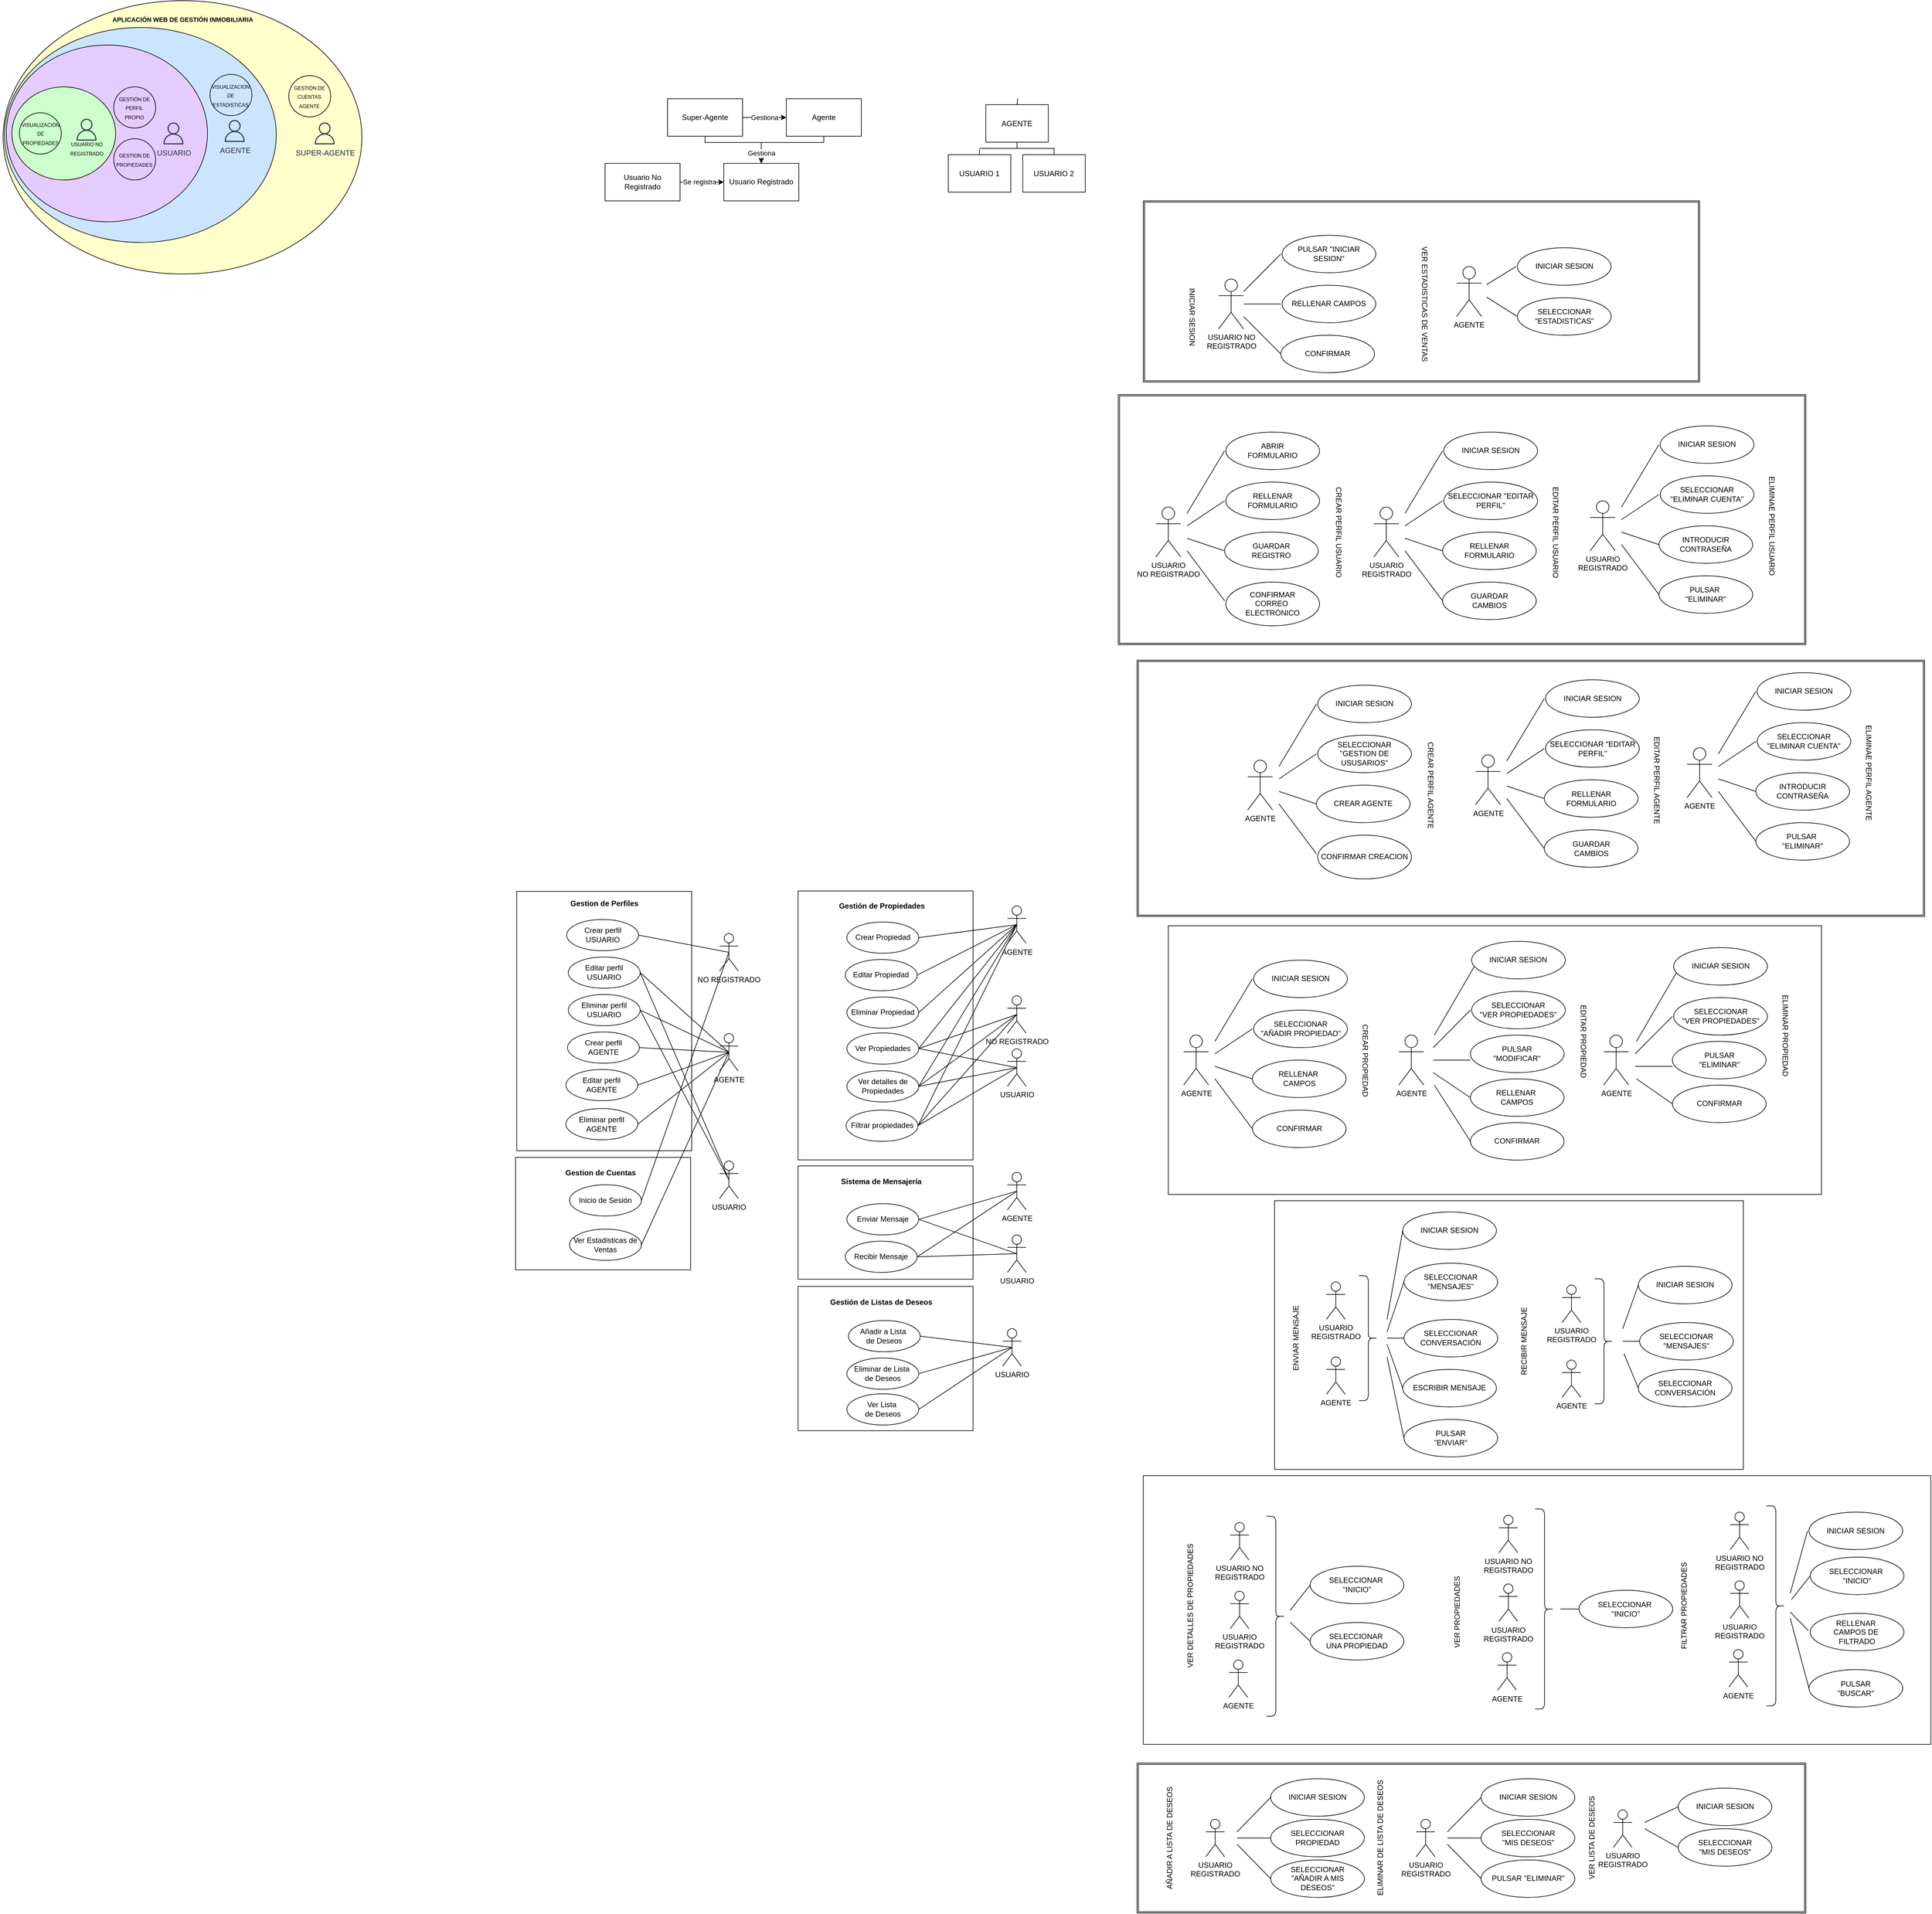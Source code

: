 <mxfile version="12.6.5" type="device"><diagram id="BD01jm3ZMw8hSVCrdr3s" name="Page-1"><mxGraphModel dx="1459" dy="323" grid="0" gridSize="10" guides="1" tooltips="1" connect="1" arrows="1" fold="1" page="0" pageScale="1" pageWidth="827" pageHeight="1169" math="0" shadow="0"><root><mxCell id="0"/><mxCell id="1" parent="0"/><mxCell id="4h314rH_IxYypjlPWRGD-3" value="AGENTE" style="rounded=0;whiteSpace=wrap;html=1;" parent="1" vertex="1"><mxGeometry x="1019.17" y="199.5" width="100" height="60" as="geometry"/></mxCell><mxCell id="4h314rH_IxYypjlPWRGD-7" value="USUARIO 1" style="rounded=0;whiteSpace=wrap;html=1;" parent="1" vertex="1"><mxGeometry x="959.17" y="279.5" width="100" height="60" as="geometry"/></mxCell><mxCell id="4h314rH_IxYypjlPWRGD-8" value="USUARIO 2" style="rounded=0;whiteSpace=wrap;html=1;" parent="1" vertex="1"><mxGeometry x="1078.34" y="279.5" width="100" height="60" as="geometry"/></mxCell><mxCell id="4h314rH_IxYypjlPWRGD-14" value="" style="endArrow=none;html=1;entryX=0.5;entryY=1;entryDx=0;entryDy=0;" parent="1" target="4h314rH_IxYypjlPWRGD-3" edge="1"><mxGeometry width="50" height="50" relative="1" as="geometry"><mxPoint x="1069.17" y="269.5" as="sourcePoint"/><mxPoint x="819.17" y="275.5" as="targetPoint"/></mxGeometry></mxCell><mxCell id="4h314rH_IxYypjlPWRGD-15" value="" style="endArrow=none;html=1;" parent="1" edge="1"><mxGeometry width="50" height="50" relative="1" as="geometry"><mxPoint x="1009.17" y="269.5" as="sourcePoint"/><mxPoint x="1129.17" y="269.5" as="targetPoint"/></mxGeometry></mxCell><mxCell id="4h314rH_IxYypjlPWRGD-19" value="" style="endArrow=none;html=1;exitX=0.5;exitY=0;exitDx=0;exitDy=0;" parent="1" source="4h314rH_IxYypjlPWRGD-7" edge="1"><mxGeometry width="50" height="50" relative="1" as="geometry"><mxPoint x="879.17" y="295.5" as="sourcePoint"/><mxPoint x="1009.17" y="275.5" as="targetPoint"/><Array as="points"><mxPoint x="1009.17" y="269.5"/></Array></mxGeometry></mxCell><mxCell id="BhKJol6Ylqh12i42fFCv-64" value="" style="group" parent="1" vertex="1" connectable="0"><mxGeometry x="-558" y="44" width="579" height="441" as="geometry"/></mxCell><mxCell id="uK61iq9FcfG4XPqEdUb0-6" value="" style="ellipse;whiteSpace=wrap;html=1;fillColor=#FFFFCC;" parent="BhKJol6Ylqh12i42fFCv-64" vertex="1"><mxGeometry x="5" y="-11" width="574" height="437.5" as="geometry"/></mxCell><mxCell id="BhKJol6Ylqh12i42fFCv-1" value="" style="ellipse;whiteSpace=wrap;html=1;fillColor=#CCE5FF;" parent="BhKJol6Ylqh12i42fFCv-64" vertex="1"><mxGeometry x="7" y="32" width="435" height="344" as="geometry"/></mxCell><mxCell id="BhKJol6Ylqh12i42fFCv-43" value="" style="ellipse;whiteSpace=wrap;html=1;fillColor=#E5CCFF;shadow=0;" parent="BhKJol6Ylqh12i42fFCv-64" vertex="1"><mxGeometry x="10" y="60" width="322" height="283" as="geometry"/></mxCell><mxCell id="BhKJol6Ylqh12i42fFCv-26" value="" style="ellipse;whiteSpace=wrap;html=1;fillColor=#CCFFCC;" parent="BhKJol6Ylqh12i42fFCv-64" vertex="1"><mxGeometry x="19" y="126.95" width="166" height="149.1" as="geometry"/></mxCell><mxCell id="BhKJol6Ylqh12i42fFCv-55" value="AGENTE" style="outlineConnect=0;fontColor=#232F3E;gradientColor=none;fillColor=#232F3E;strokeColor=none;dashed=0;verticalLabelPosition=bottom;verticalAlign=top;align=center;html=1;fontSize=12;fontStyle=0;aspect=fixed;pointerEvents=1;shape=mxgraph.aws4.user;shadow=0;" parent="BhKJol6Ylqh12i42fFCv-64" vertex="1"><mxGeometry x="358" y="180" width="35" height="35" as="geometry"/></mxCell><mxCell id="BhKJol6Ylqh12i42fFCv-58" value="" style="group" parent="BhKJol6Ylqh12i42fFCv-64" vertex="1" connectable="0"><mxGeometry x="182" y="126.95" width="67" height="66" as="geometry"/></mxCell><mxCell id="BhKJol6Ylqh12i42fFCv-17" value="" style="ellipse;whiteSpace=wrap;html=1;fillColor=#E5CCFF;" parent="BhKJol6Ylqh12i42fFCv-58" vertex="1"><mxGeometry width="67" height="66" as="geometry"/></mxCell><mxCell id="BhKJol6Ylqh12i42fFCv-18" value="&lt;span style=&quot;font-size: 8px&quot;&gt;GESTIÓN DE PERFIL PROPIO&lt;/span&gt;" style="text;html=1;strokeColor=none;fillColor=none;align=center;verticalAlign=middle;whiteSpace=wrap;rounded=0;" parent="BhKJol6Ylqh12i42fFCv-58" vertex="1"><mxGeometry x="4.42" y="23" width="58.17" height="20" as="geometry"/></mxCell><mxCell id="BhKJol6Ylqh12i42fFCv-59" value="" style="group" parent="BhKJol6Ylqh12i42fFCv-64" vertex="1" connectable="0"><mxGeometry x="182" y="210.05" width="67" height="66" as="geometry"/></mxCell><mxCell id="BhKJol6Ylqh12i42fFCv-60" value="" style="ellipse;whiteSpace=wrap;html=1;fillColor=#E5CCFF;" parent="BhKJol6Ylqh12i42fFCv-59" vertex="1"><mxGeometry width="67" height="66" as="geometry"/></mxCell><mxCell id="BhKJol6Ylqh12i42fFCv-61" value="&lt;span style=&quot;font-size: 8px&quot;&gt;GESTION DE PROPIEDADES&lt;/span&gt;" style="text;html=1;strokeColor=none;fillColor=none;align=center;verticalAlign=middle;whiteSpace=wrap;rounded=0;" parent="BhKJol6Ylqh12i42fFCv-59" vertex="1"><mxGeometry x="4.42" y="23" width="58.17" height="20" as="geometry"/></mxCell><mxCell id="BhKJol6Ylqh12i42fFCv-54" value="USUARIO" style="outlineConnect=0;fontColor=#232F3E;gradientColor=none;fillColor=#232F3E;strokeColor=none;dashed=0;verticalLabelPosition=bottom;verticalAlign=top;align=center;html=1;fontSize=12;fontStyle=0;aspect=fixed;pointerEvents=1;shape=mxgraph.aws4.user;shadow=0;" parent="BhKJol6Ylqh12i42fFCv-64" vertex="1"><mxGeometry x="260" y="184" width="35" height="35" as="geometry"/></mxCell><mxCell id="BhKJol6Ylqh12i42fFCv-36" value="&lt;font style=&quot;font-size: 8px&quot;&gt;USUARIO NO &lt;br&gt;REGISTRADO&lt;/font&gt;" style="text;html=1;strokeColor=none;fillColor=none;align=center;verticalAlign=middle;whiteSpace=wrap;rounded=0;" parent="BhKJol6Ylqh12i42fFCv-64" vertex="1"><mxGeometry x="81.5" y="215" width="114" height="20" as="geometry"/></mxCell><mxCell id="BhKJol6Ylqh12i42fFCv-63" value="" style="group" parent="BhKJol6Ylqh12i42fFCv-64" vertex="1" connectable="0"><mxGeometry x="81.5" y="178" width="114" height="47" as="geometry"/></mxCell><mxCell id="BhKJol6Ylqh12i42fFCv-53" value="" style="outlineConnect=0;fontColor=#232F3E;gradientColor=none;fillColor=#232F3E;strokeColor=none;dashed=0;verticalLabelPosition=bottom;verticalAlign=top;align=center;html=1;fontSize=12;fontStyle=0;aspect=fixed;pointerEvents=1;shape=mxgraph.aws4.user;shadow=0;" parent="BhKJol6Ylqh12i42fFCv-63" vertex="1"><mxGeometry x="39.5" width="35" height="35" as="geometry"/></mxCell><mxCell id="BhKJol6Ylqh12i42fFCv-77" value="" style="group" parent="BhKJol6Ylqh12i42fFCv-64" vertex="1" connectable="0"><mxGeometry x="336" y="107" width="67" height="66" as="geometry"/></mxCell><mxCell id="BhKJol6Ylqh12i42fFCv-72" value="" style="group;fillColor=#CCE5FF;" parent="BhKJol6Ylqh12i42fFCv-77" vertex="1" connectable="0"><mxGeometry width="67" height="66" as="geometry"/></mxCell><mxCell id="BhKJol6Ylqh12i42fFCv-73" value="" style="ellipse;whiteSpace=wrap;html=1;fillColor=#CCE5FF;" parent="BhKJol6Ylqh12i42fFCv-77" vertex="1"><mxGeometry width="67" height="66" as="geometry"/></mxCell><mxCell id="BhKJol6Ylqh12i42fFCv-74" value="&lt;font style=&quot;font-size: 8px&quot;&gt;VISUALIZACION&lt;br&gt;DE&lt;br&gt;ESTADISTICAS&lt;/font&gt;" style="text;html=1;strokeColor=none;fillColor=#CCE5FF;align=center;verticalAlign=middle;whiteSpace=wrap;rounded=0;" parent="BhKJol6Ylqh12i42fFCv-77" vertex="1"><mxGeometry x="4.42" y="23" width="58.17" height="20" as="geometry"/></mxCell><mxCell id="BhKJol6Ylqh12i42fFCv-62" value="" style="group" parent="BhKJol6Ylqh12i42fFCv-64" vertex="1" connectable="0"><mxGeometry x="31" y="168.5" width="67" height="66" as="geometry"/></mxCell><mxCell id="BhKJol6Ylqh12i42fFCv-22" value="" style="ellipse;whiteSpace=wrap;html=1;fillColor=#CCFFCC;" parent="BhKJol6Ylqh12i42fFCv-62" vertex="1"><mxGeometry width="67" height="66" as="geometry"/></mxCell><mxCell id="BhKJol6Ylqh12i42fFCv-23" value="&lt;span style=&quot;font-size: 8px&quot;&gt;VISUALIZACIÓN&lt;br&gt;DE&lt;br&gt;PROPIEDADES&lt;br&gt;&lt;/span&gt;" style="text;html=1;strokeColor=none;fillColor=none;align=center;verticalAlign=middle;whiteSpace=wrap;rounded=0;" parent="BhKJol6Ylqh12i42fFCv-62" vertex="1"><mxGeometry x="5.5" y="22" width="56" height="20" as="geometry"/></mxCell><mxCell id="BhKJol6Ylqh12i42fFCv-4" value="&lt;font style=&quot;font-size: 10px&quot;&gt;&lt;b&gt;APLICACIÓN WEB DE GESTIÓN INMOBILIARIA&lt;/b&gt;&lt;/font&gt;" style="text;html=1;strokeColor=none;fillColor=none;align=center;verticalAlign=middle;whiteSpace=wrap;rounded=0;" parent="BhKJol6Ylqh12i42fFCv-64" vertex="1"><mxGeometry x="160.5" width="263" height="37" as="geometry"/></mxCell><mxCell id="uK61iq9FcfG4XPqEdUb0-7" value="SUPER-AGENTE" style="outlineConnect=0;fontColor=#232F3E;gradientColor=none;fillColor=#232F3E;strokeColor=none;dashed=0;verticalLabelPosition=bottom;verticalAlign=top;align=center;html=1;fontSize=12;fontStyle=0;aspect=fixed;pointerEvents=1;shape=mxgraph.aws4.user;shadow=0;" parent="BhKJol6Ylqh12i42fFCv-64" vertex="1"><mxGeometry x="502" y="184" width="35" height="35" as="geometry"/></mxCell><mxCell id="uK61iq9FcfG4XPqEdUb0-8" value="" style="group;fillColor=#FFF4C3;" parent="BhKJol6Ylqh12i42fFCv-64" vertex="1" connectable="0"><mxGeometry x="462" y="109" width="81" height="66" as="geometry"/></mxCell><mxCell id="uK61iq9FcfG4XPqEdUb0-9" value="" style="group;fillColor=#FFFFCC;" parent="uK61iq9FcfG4XPqEdUb0-8" vertex="1" connectable="0"><mxGeometry width="81" height="66" as="geometry"/></mxCell><mxCell id="uK61iq9FcfG4XPqEdUb0-10" value="" style="ellipse;whiteSpace=wrap;html=1;fillColor=#FFFFCC;" parent="uK61iq9FcfG4XPqEdUb0-8" vertex="1"><mxGeometry width="67" height="66" as="geometry"/></mxCell><mxCell id="uK61iq9FcfG4XPqEdUb0-11" value="&lt;font style=&quot;font-size: 8px&quot;&gt;GESTIÓN DE&lt;br&gt;CUENTAS&lt;br&gt;AGENTE&lt;br&gt;&lt;/font&gt;" style="text;html=1;strokeColor=none;fillColor=#FFFFCC;align=center;verticalAlign=middle;whiteSpace=wrap;rounded=0;" parent="uK61iq9FcfG4XPqEdUb0-8" vertex="1"><mxGeometry x="4.42" y="23" width="58.17" height="20" as="geometry"/></mxCell><mxCell id="uK61iq9FcfG4XPqEdUb0-14" value="" style="shape=ext;double=1;rounded=0;whiteSpace=wrap;html=1;" parent="1" vertex="1"><mxGeometry x="1261.172" y="2853.483" width="1070" height="240" as="geometry"/></mxCell><mxCell id="uK61iq9FcfG4XPqEdUb0-15" value="SELECCIONAR&lt;br&gt;PROPIEDAD" style="ellipse;whiteSpace=wrap;html=1;" parent="1" vertex="1"><mxGeometry x="1474.922" y="2943.483" width="150" height="60" as="geometry"/></mxCell><mxCell id="uK61iq9FcfG4XPqEdUb0-16" value="" style="endArrow=none;html=1;fontStyle=1;exitX=0;exitY=0.5;exitDx=0;exitDy=0;" parent="1" source="uK61iq9FcfG4XPqEdUb0-15" edge="1"><mxGeometry width="50" height="50" relative="1" as="geometry"><mxPoint x="1471.172" y="2973.483" as="sourcePoint"/><mxPoint x="1421.172" y="2973.483" as="targetPoint"/></mxGeometry></mxCell><mxCell id="uK61iq9FcfG4XPqEdUb0-17" value="AÑADIR A LISTA DE DESEOS" style="text;html=1;align=center;verticalAlign=middle;resizable=0;points=[];autosize=1;rotation=-90;" parent="1" vertex="1"><mxGeometry x="1224.172" y="2963.483" width="180" height="20" as="geometry"/></mxCell><mxCell id="uK61iq9FcfG4XPqEdUb0-18" value="SELECCIONAR&lt;br&gt;&quot;AÑADIR A MIS &lt;br&gt;DESEOS&quot;" style="ellipse;whiteSpace=wrap;html=1;" parent="1" vertex="1"><mxGeometry x="1474.922" y="3008.483" width="150" height="60" as="geometry"/></mxCell><mxCell id="uK61iq9FcfG4XPqEdUb0-19" value="" style="endArrow=none;html=1;fontStyle=1;exitX=0;exitY=0.5;exitDx=0;exitDy=0;" parent="1" source="uK61iq9FcfG4XPqEdUb0-18" edge="1"><mxGeometry width="50" height="50" relative="1" as="geometry"><mxPoint x="1481.172" y="3033.483" as="sourcePoint"/><mxPoint x="1421.172" y="2983.483" as="targetPoint"/></mxGeometry></mxCell><mxCell id="uK61iq9FcfG4XPqEdUb0-20" value="USUARIO&lt;br&gt;REGISTRADO" style="shape=umlActor;verticalLabelPosition=bottom;labelBackgroundColor=#ffffff;verticalAlign=top;html=1;outlineConnect=0;" parent="1" vertex="1"><mxGeometry x="1371.172" y="2943.483" width="30" height="60" as="geometry"/></mxCell><mxCell id="uK61iq9FcfG4XPqEdUb0-21" value="" style="group" parent="1" vertex="1" connectable="0"><mxGeometry x="1311.172" y="1513.483" width="1061.5" height="430" as="geometry"/></mxCell><mxCell id="uK61iq9FcfG4XPqEdUb0-22" value="" style="rounded=0;whiteSpace=wrap;html=1;" parent="uK61iq9FcfG4XPqEdUb0-21" vertex="1"><mxGeometry width="1045" height="430" as="geometry"/></mxCell><mxCell id="uK61iq9FcfG4XPqEdUb0-23" value="AGENTE" style="shape=umlActor;verticalLabelPosition=bottom;labelBackgroundColor=#ffffff;verticalAlign=top;html=1;outlineConnect=0;" parent="uK61iq9FcfG4XPqEdUb0-21" vertex="1"><mxGeometry x="24.5" y="175" width="40" height="80" as="geometry"/></mxCell><mxCell id="uK61iq9FcfG4XPqEdUb0-24" value="" style="endArrow=none;html=1;entryX=0;entryY=0.5;entryDx=0;entryDy=0;" parent="uK61iq9FcfG4XPqEdUb0-21" edge="1"><mxGeometry width="50" height="50" relative="1" as="geometry"><mxPoint x="74.5" y="185" as="sourcePoint"/><mxPoint x="134.5" y="85" as="targetPoint"/></mxGeometry></mxCell><mxCell id="uK61iq9FcfG4XPqEdUb0-25" value="" style="endArrow=none;html=1;entryX=0;entryY=0.5;entryDx=0;entryDy=0;" parent="uK61iq9FcfG4XPqEdUb0-21" edge="1"><mxGeometry width="50" height="50" relative="1" as="geometry"><mxPoint x="74.5" y="205" as="sourcePoint"/><mxPoint x="134.5" y="165" as="targetPoint"/></mxGeometry></mxCell><mxCell id="uK61iq9FcfG4XPqEdUb0-26" value="" style="endArrow=none;html=1;exitX=0;exitY=0.5;exitDx=0;exitDy=0;" parent="uK61iq9FcfG4XPqEdUb0-21" edge="1"><mxGeometry width="50" height="50" relative="1" as="geometry"><mxPoint x="134.5" y="245" as="sourcePoint"/><mxPoint x="74.5" y="225" as="targetPoint"/></mxGeometry></mxCell><mxCell id="uK61iq9FcfG4XPqEdUb0-27" value="RELLENAR&amp;nbsp;&lt;br&gt;CAMPOS" style="ellipse;whiteSpace=wrap;html=1;" parent="uK61iq9FcfG4XPqEdUb0-21" vertex="1"><mxGeometry x="134.5" y="215" width="150" height="60" as="geometry"/></mxCell><mxCell id="uK61iq9FcfG4XPqEdUb0-28" value="SELECCIONAR&lt;br&gt;&quot;AÑADIR PROPIEDAD&quot;" style="ellipse;whiteSpace=wrap;html=1;" parent="uK61iq9FcfG4XPqEdUb0-21" vertex="1"><mxGeometry x="136.5" y="135" width="150" height="60" as="geometry"/></mxCell><mxCell id="uK61iq9FcfG4XPqEdUb0-29" value="INICIAR SESION" style="ellipse;whiteSpace=wrap;html=1;" parent="uK61iq9FcfG4XPqEdUb0-21" vertex="1"><mxGeometry x="136.5" y="55" width="150" height="60" as="geometry"/></mxCell><mxCell id="uK61iq9FcfG4XPqEdUb0-30" value="CONFIRMAR" style="ellipse;whiteSpace=wrap;html=1;" parent="uK61iq9FcfG4XPqEdUb0-21" vertex="1"><mxGeometry x="134.5" y="295" width="150" height="60" as="geometry"/></mxCell><mxCell id="uK61iq9FcfG4XPqEdUb0-31" value="" style="endArrow=none;html=1;exitX=0;exitY=0.5;exitDx=0;exitDy=0;" parent="uK61iq9FcfG4XPqEdUb0-21" source="uK61iq9FcfG4XPqEdUb0-30" edge="1"><mxGeometry width="50" height="50" relative="1" as="geometry"><mxPoint x="144.5" y="255" as="sourcePoint"/><mxPoint x="74.5" y="245" as="targetPoint"/></mxGeometry></mxCell><mxCell id="uK61iq9FcfG4XPqEdUb0-32" value="CREAR PROPIEDAD" style="text;html=1;align=center;verticalAlign=middle;resizable=0;points=[];autosize=1;rotation=90;" parent="uK61iq9FcfG4XPqEdUb0-21" vertex="1"><mxGeometry x="249.5" y="205" width="130" height="20" as="geometry"/></mxCell><mxCell id="uK61iq9FcfG4XPqEdUb0-33" value="AGENTE" style="shape=umlActor;verticalLabelPosition=bottom;labelBackgroundColor=#ffffff;verticalAlign=top;html=1;outlineConnect=0;" parent="uK61iq9FcfG4XPqEdUb0-21" vertex="1"><mxGeometry x="368.75" y="175" width="40" height="80" as="geometry"/></mxCell><mxCell id="uK61iq9FcfG4XPqEdUb0-34" value="" style="endArrow=none;html=1;entryX=0;entryY=0.5;entryDx=0;entryDy=0;" parent="uK61iq9FcfG4XPqEdUb0-21" edge="1"><mxGeometry width="50" height="50" relative="1" as="geometry"><mxPoint x="425.75" y="175" as="sourcePoint"/><mxPoint x="489.75" y="65" as="targetPoint"/></mxGeometry></mxCell><mxCell id="uK61iq9FcfG4XPqEdUb0-35" value="" style="endArrow=none;html=1;entryX=0;entryY=0.5;entryDx=0;entryDy=0;" parent="uK61iq9FcfG4XPqEdUb0-21" edge="1"><mxGeometry width="50" height="50" relative="1" as="geometry"><mxPoint x="423.75" y="195" as="sourcePoint"/><mxPoint x="483.25" y="135" as="targetPoint"/></mxGeometry></mxCell><mxCell id="uK61iq9FcfG4XPqEdUb0-36" value="" style="endArrow=none;html=1;exitX=0;exitY=0.5;exitDx=0;exitDy=0;" parent="uK61iq9FcfG4XPqEdUb0-21" edge="1"><mxGeometry width="50" height="50" relative="1" as="geometry"><mxPoint x="483.25" y="215" as="sourcePoint"/><mxPoint x="423.75" y="215" as="targetPoint"/></mxGeometry></mxCell><mxCell id="uK61iq9FcfG4XPqEdUb0-37" value="PULSAR&lt;br&gt;&quot;MODIFICAR&quot;" style="ellipse;whiteSpace=wrap;html=1;" parent="uK61iq9FcfG4XPqEdUb0-21" vertex="1"><mxGeometry x="483.25" y="175" width="150" height="60" as="geometry"/></mxCell><mxCell id="uK61iq9FcfG4XPqEdUb0-38" value="SELECCIONAR&lt;br&gt;&quot;VER PROPIEDADES&quot;" style="ellipse;whiteSpace=wrap;html=1;" parent="uK61iq9FcfG4XPqEdUb0-21" vertex="1"><mxGeometry x="485.25" y="105" width="150" height="60" as="geometry"/></mxCell><mxCell id="uK61iq9FcfG4XPqEdUb0-39" value="INICIAR SESION" style="ellipse;whiteSpace=wrap;html=1;" parent="uK61iq9FcfG4XPqEdUb0-21" vertex="1"><mxGeometry x="485.25" y="25" width="150" height="60" as="geometry"/></mxCell><mxCell id="uK61iq9FcfG4XPqEdUb0-40" value="RELLENAR&amp;nbsp;&lt;br&gt;CAMPOS" style="ellipse;whiteSpace=wrap;html=1;" parent="uK61iq9FcfG4XPqEdUb0-21" vertex="1"><mxGeometry x="483.25" y="245" width="150" height="60" as="geometry"/></mxCell><mxCell id="uK61iq9FcfG4XPqEdUb0-41" value="" style="endArrow=none;html=1;exitX=0;exitY=0.5;exitDx=0;exitDy=0;" parent="uK61iq9FcfG4XPqEdUb0-21" source="uK61iq9FcfG4XPqEdUb0-40" edge="1"><mxGeometry width="50" height="50" relative="1" as="geometry"><mxPoint x="493.25" y="225" as="sourcePoint"/><mxPoint x="423.75" y="235" as="targetPoint"/></mxGeometry></mxCell><mxCell id="uK61iq9FcfG4XPqEdUb0-42" value="EDITAR PROPIEDAD" style="text;html=1;align=center;verticalAlign=middle;resizable=0;points=[];autosize=1;rotation=90;" parent="uK61iq9FcfG4XPqEdUb0-21" vertex="1"><mxGeometry x="598.25" y="175" width="130" height="20" as="geometry"/></mxCell><mxCell id="uK61iq9FcfG4XPqEdUb0-43" value="CONFIRMAR" style="ellipse;whiteSpace=wrap;html=1;" parent="uK61iq9FcfG4XPqEdUb0-21" vertex="1"><mxGeometry x="483.25" y="315" width="150" height="60" as="geometry"/></mxCell><mxCell id="uK61iq9FcfG4XPqEdUb0-44" value="" style="endArrow=none;html=1;exitX=0;exitY=0.5;exitDx=0;exitDy=0;" parent="uK61iq9FcfG4XPqEdUb0-21" source="uK61iq9FcfG4XPqEdUb0-43" edge="1"><mxGeometry width="50" height="50" relative="1" as="geometry"><mxPoint x="493.25" y="285" as="sourcePoint"/><mxPoint x="425.75" y="255" as="targetPoint"/></mxGeometry></mxCell><mxCell id="uK61iq9FcfG4XPqEdUb0-45" value="AGENTE" style="shape=umlActor;verticalLabelPosition=bottom;labelBackgroundColor=#ffffff;verticalAlign=top;html=1;outlineConnect=0;" parent="uK61iq9FcfG4XPqEdUb0-21" vertex="1"><mxGeometry x="696.5" y="175" width="40" height="80" as="geometry"/></mxCell><mxCell id="uK61iq9FcfG4XPqEdUb0-46" value="" style="endArrow=none;html=1;entryX=0;entryY=0.5;entryDx=0;entryDy=0;" parent="uK61iq9FcfG4XPqEdUb0-21" edge="1"><mxGeometry width="50" height="50" relative="1" as="geometry"><mxPoint x="749" y="185" as="sourcePoint"/><mxPoint x="813" y="75" as="targetPoint"/></mxGeometry></mxCell><mxCell id="uK61iq9FcfG4XPqEdUb0-47" value="" style="endArrow=none;html=1;entryX=0;entryY=0.5;entryDx=0;entryDy=0;" parent="uK61iq9FcfG4XPqEdUb0-21" edge="1"><mxGeometry width="50" height="50" relative="1" as="geometry"><mxPoint x="747" y="205" as="sourcePoint"/><mxPoint x="806.5" y="145" as="targetPoint"/></mxGeometry></mxCell><mxCell id="uK61iq9FcfG4XPqEdUb0-48" value="" style="endArrow=none;html=1;exitX=0;exitY=0.5;exitDx=0;exitDy=0;" parent="uK61iq9FcfG4XPqEdUb0-21" edge="1"><mxGeometry width="50" height="50" relative="1" as="geometry"><mxPoint x="806.5" y="225" as="sourcePoint"/><mxPoint x="747" y="225" as="targetPoint"/></mxGeometry></mxCell><mxCell id="uK61iq9FcfG4XPqEdUb0-49" value="PULSAR&lt;br&gt;&quot;ELIMINAR&quot;" style="ellipse;whiteSpace=wrap;html=1;" parent="uK61iq9FcfG4XPqEdUb0-21" vertex="1"><mxGeometry x="806.5" y="185" width="150" height="60" as="geometry"/></mxCell><mxCell id="uK61iq9FcfG4XPqEdUb0-50" value="SELECCIONAR&lt;br&gt;&quot;VER PROPIEDADES&quot;" style="ellipse;whiteSpace=wrap;html=1;" parent="uK61iq9FcfG4XPqEdUb0-21" vertex="1"><mxGeometry x="808.5" y="115" width="150" height="60" as="geometry"/></mxCell><mxCell id="uK61iq9FcfG4XPqEdUb0-51" value="INICIAR SESION" style="ellipse;whiteSpace=wrap;html=1;" parent="uK61iq9FcfG4XPqEdUb0-21" vertex="1"><mxGeometry x="808.5" y="35" width="150" height="60" as="geometry"/></mxCell><mxCell id="uK61iq9FcfG4XPqEdUb0-52" value="ELIMINAR PROPIEDAD" style="text;html=1;align=center;verticalAlign=middle;resizable=0;points=[];autosize=1;rotation=90;" parent="uK61iq9FcfG4XPqEdUb0-21" vertex="1"><mxGeometry x="911.5" y="165" width="150" height="20" as="geometry"/></mxCell><mxCell id="uK61iq9FcfG4XPqEdUb0-53" value="CONFIRMAR" style="ellipse;whiteSpace=wrap;html=1;" parent="uK61iq9FcfG4XPqEdUb0-21" vertex="1"><mxGeometry x="806.5" y="255" width="150" height="60" as="geometry"/></mxCell><mxCell id="uK61iq9FcfG4XPqEdUb0-54" value="" style="endArrow=none;html=1;exitX=0;exitY=0.5;exitDx=0;exitDy=0;" parent="uK61iq9FcfG4XPqEdUb0-21" source="uK61iq9FcfG4XPqEdUb0-53" edge="1"><mxGeometry width="50" height="50" relative="1" as="geometry"><mxPoint x="816.5" y="295" as="sourcePoint"/><mxPoint x="749" y="245" as="targetPoint"/></mxGeometry></mxCell><mxCell id="uK61iq9FcfG4XPqEdUb0-55" value="INICIAR SESION" style="ellipse;whiteSpace=wrap;html=1;" parent="1" vertex="1"><mxGeometry x="1474.922" y="2878.483" width="150" height="60" as="geometry"/></mxCell><mxCell id="uK61iq9FcfG4XPqEdUb0-56" value="" style="endArrow=none;html=1;fontStyle=1;exitX=0;exitY=0.5;exitDx=0;exitDy=0;" parent="1" source="uK61iq9FcfG4XPqEdUb0-55" edge="1"><mxGeometry width="50" height="50" relative="1" as="geometry"><mxPoint x="1484.922" y="3048.483" as="sourcePoint"/><mxPoint x="1421.172" y="2963.483" as="targetPoint"/></mxGeometry></mxCell><mxCell id="uK61iq9FcfG4XPqEdUb0-57" value="SELECCIONAR&lt;br&gt;&quot;MIS DESEOS&quot;" style="ellipse;whiteSpace=wrap;html=1;" parent="1" vertex="1"><mxGeometry x="1811.552" y="2943.483" width="150" height="60" as="geometry"/></mxCell><mxCell id="uK61iq9FcfG4XPqEdUb0-58" value="" style="endArrow=none;html=1;fontStyle=1;exitX=0;exitY=0.5;exitDx=0;exitDy=0;" parent="1" source="uK61iq9FcfG4XPqEdUb0-57" edge="1"><mxGeometry width="50" height="50" relative="1" as="geometry"><mxPoint x="1807.802" y="2973.483" as="sourcePoint"/><mxPoint x="1757.802" y="2973.483" as="targetPoint"/></mxGeometry></mxCell><mxCell id="uK61iq9FcfG4XPqEdUb0-59" value="ELIMINAR DE LISTA DE DESEOS" style="text;html=1;align=center;verticalAlign=middle;resizable=0;points=[];autosize=1;rotation=-90;" parent="1" vertex="1"><mxGeometry x="1550.802" y="2963.483" width="200" height="20" as="geometry"/></mxCell><mxCell id="uK61iq9FcfG4XPqEdUb0-60" value="PULSAR &quot;ELIMINAR&quot;" style="ellipse;whiteSpace=wrap;html=1;" parent="1" vertex="1"><mxGeometry x="1811.552" y="3008.483" width="150" height="60" as="geometry"/></mxCell><mxCell id="uK61iq9FcfG4XPqEdUb0-61" value="" style="endArrow=none;html=1;fontStyle=1;exitX=0;exitY=0.5;exitDx=0;exitDy=0;" parent="1" source="uK61iq9FcfG4XPqEdUb0-60" edge="1"><mxGeometry width="50" height="50" relative="1" as="geometry"><mxPoint x="1817.802" y="3033.483" as="sourcePoint"/><mxPoint x="1757.802" y="2983.483" as="targetPoint"/></mxGeometry></mxCell><mxCell id="uK61iq9FcfG4XPqEdUb0-62" value="USUARIO&lt;br&gt;REGISTRADO" style="shape=umlActor;verticalLabelPosition=bottom;labelBackgroundColor=#ffffff;verticalAlign=top;html=1;outlineConnect=0;" parent="1" vertex="1"><mxGeometry x="1707.802" y="2943.483" width="30" height="60" as="geometry"/></mxCell><mxCell id="uK61iq9FcfG4XPqEdUb0-63" value="INICIAR SESION" style="ellipse;whiteSpace=wrap;html=1;" parent="1" vertex="1"><mxGeometry x="1811.552" y="2878.483" width="150" height="60" as="geometry"/></mxCell><mxCell id="uK61iq9FcfG4XPqEdUb0-64" value="" style="endArrow=none;html=1;fontStyle=1;exitX=0;exitY=0.5;exitDx=0;exitDy=0;" parent="1" source="uK61iq9FcfG4XPqEdUb0-63" edge="1"><mxGeometry width="50" height="50" relative="1" as="geometry"><mxPoint x="1821.552" y="3048.483" as="sourcePoint"/><mxPoint x="1757.802" y="2963.483" as="targetPoint"/></mxGeometry></mxCell><mxCell id="uK61iq9FcfG4XPqEdUb0-65" value="SELECCIONAR&lt;br&gt;&quot;MIS DESEOS&quot;" style="ellipse;whiteSpace=wrap;html=1;" parent="1" vertex="1"><mxGeometry x="2126.922" y="2958.483" width="150" height="60" as="geometry"/></mxCell><mxCell id="uK61iq9FcfG4XPqEdUb0-66" value="" style="endArrow=none;html=1;fontStyle=1;exitX=0;exitY=0.5;exitDx=0;exitDy=0;" parent="1" source="uK61iq9FcfG4XPqEdUb0-65" edge="1"><mxGeometry width="50" height="50" relative="1" as="geometry"><mxPoint x="2123.172" y="2958.483" as="sourcePoint"/><mxPoint x="2073.172" y="2958.483" as="targetPoint"/></mxGeometry></mxCell><mxCell id="uK61iq9FcfG4XPqEdUb0-67" value="USUARIO&lt;br&gt;REGISTRADO" style="shape=umlActor;verticalLabelPosition=bottom;labelBackgroundColor=#ffffff;verticalAlign=top;html=1;outlineConnect=0;" parent="1" vertex="1"><mxGeometry x="2023.172" y="2928.483" width="30" height="60" as="geometry"/></mxCell><mxCell id="uK61iq9FcfG4XPqEdUb0-68" value="INICIAR SESION" style="ellipse;whiteSpace=wrap;html=1;" parent="1" vertex="1"><mxGeometry x="2126.922" y="2893.483" width="150" height="60" as="geometry"/></mxCell><mxCell id="uK61iq9FcfG4XPqEdUb0-69" value="" style="endArrow=none;html=1;fontStyle=1;exitX=0;exitY=0.5;exitDx=0;exitDy=0;" parent="1" source="uK61iq9FcfG4XPqEdUb0-68" edge="1"><mxGeometry width="50" height="50" relative="1" as="geometry"><mxPoint x="2136.922" y="3033.483" as="sourcePoint"/><mxPoint x="2073.172" y="2948.483" as="targetPoint"/></mxGeometry></mxCell><mxCell id="uK61iq9FcfG4XPqEdUb0-70" value="VER LISTA DE DESEOS" style="text;html=1;align=center;verticalAlign=middle;resizable=0;points=[];autosize=1;rotation=-90;" parent="1" vertex="1"><mxGeometry x="1914.672" y="2963.483" width="150" height="20" as="geometry"/></mxCell><mxCell id="uK61iq9FcfG4XPqEdUb0-71" value="" style="group" parent="1" vertex="1" connectable="0"><mxGeometry x="1456.172" y="1953.483" width="775" height="430" as="geometry"/></mxCell><mxCell id="uK61iq9FcfG4XPqEdUb0-72" value="" style="rounded=0;whiteSpace=wrap;html=1;" parent="uK61iq9FcfG4XPqEdUb0-71" vertex="1"><mxGeometry x="25" width="750" height="430" as="geometry"/></mxCell><mxCell id="uK61iq9FcfG4XPqEdUb0-73" value="USUARIO&lt;br&gt;REGISTRADO" style="shape=umlActor;verticalLabelPosition=bottom;labelBackgroundColor=#ffffff;verticalAlign=top;html=1;outlineConnect=0;" parent="uK61iq9FcfG4XPqEdUb0-71" vertex="1"><mxGeometry x="108" y="130" width="30" height="60" as="geometry"/></mxCell><mxCell id="uK61iq9FcfG4XPqEdUb0-74" value="AGENTE" style="shape=umlActor;verticalLabelPosition=bottom;labelBackgroundColor=#ffffff;verticalAlign=top;html=1;outlineConnect=0;" parent="uK61iq9FcfG4XPqEdUb0-71" vertex="1"><mxGeometry x="108" y="250" width="30" height="60" as="geometry"/></mxCell><mxCell id="uK61iq9FcfG4XPqEdUb0-75" value="" style="shape=curlyBracket;whiteSpace=wrap;html=1;rounded=1;rotation=-180;" parent="uK61iq9FcfG4XPqEdUb0-71" vertex="1"><mxGeometry x="160" y="120" width="30" height="200" as="geometry"/></mxCell><mxCell id="uK61iq9FcfG4XPqEdUb0-76" value="SELECCIONAR&lt;br&gt;&quot;MENSAJES&quot;" style="ellipse;whiteSpace=wrap;html=1;" parent="uK61iq9FcfG4XPqEdUb0-71" vertex="1"><mxGeometry x="232" y="100" width="150" height="60" as="geometry"/></mxCell><mxCell id="uK61iq9FcfG4XPqEdUb0-77" value="" style="endArrow=none;html=1;exitX=0;exitY=0.5;exitDx=0;exitDy=0;fontStyle=1" parent="uK61iq9FcfG4XPqEdUb0-71" source="uK61iq9FcfG4XPqEdUb0-76" edge="1"><mxGeometry width="50" height="50" relative="1" as="geometry"><mxPoint x="741.5" y="210" as="sourcePoint"/><mxPoint x="205" y="210" as="targetPoint"/></mxGeometry></mxCell><mxCell id="uK61iq9FcfG4XPqEdUb0-78" value="ENVIAR MENSAJE" style="text;html=1;align=center;verticalAlign=middle;resizable=0;points=[];autosize=1;rotation=-90;" parent="uK61iq9FcfG4XPqEdUb0-71" vertex="1"><mxGeometry y="210" width="120" height="20" as="geometry"/></mxCell><mxCell id="uK61iq9FcfG4XPqEdUb0-79" value="SELECCIONAR&lt;br&gt;CONVERSACIÓN" style="ellipse;whiteSpace=wrap;html=1;" parent="uK61iq9FcfG4XPqEdUb0-71" vertex="1"><mxGeometry x="232" y="190" width="150" height="60" as="geometry"/></mxCell><mxCell id="uK61iq9FcfG4XPqEdUb0-80" value="ESCRIBIR MENSAJE" style="ellipse;whiteSpace=wrap;html=1;" parent="uK61iq9FcfG4XPqEdUb0-71" vertex="1"><mxGeometry x="230" y="270" width="150" height="60" as="geometry"/></mxCell><mxCell id="uK61iq9FcfG4XPqEdUb0-81" value="" style="endArrow=none;html=1;fontStyle=1" parent="uK61iq9FcfG4XPqEdUb0-71" edge="1"><mxGeometry width="50" height="50" relative="1" as="geometry"><mxPoint x="232" y="220" as="sourcePoint"/><mxPoint x="205" y="220" as="targetPoint"/></mxGeometry></mxCell><mxCell id="uK61iq9FcfG4XPqEdUb0-82" value="" style="endArrow=none;html=1;fontStyle=1;exitX=0;exitY=0.5;exitDx=0;exitDy=0;" parent="uK61iq9FcfG4XPqEdUb0-71" source="uK61iq9FcfG4XPqEdUb0-83" edge="1"><mxGeometry width="50" height="50" relative="1" as="geometry"><mxPoint x="242.0" y="220" as="sourcePoint"/><mxPoint x="205" y="250" as="targetPoint"/></mxGeometry></mxCell><mxCell id="uK61iq9FcfG4XPqEdUb0-83" value="PULSAR&lt;br&gt;&quot;ENVIAR&quot;" style="ellipse;whiteSpace=wrap;html=1;" parent="uK61iq9FcfG4XPqEdUb0-71" vertex="1"><mxGeometry x="232" y="350" width="150" height="60" as="geometry"/></mxCell><mxCell id="uK61iq9FcfG4XPqEdUb0-84" value="" style="endArrow=none;html=1;fontStyle=1;exitX=0;exitY=0.5;exitDx=0;exitDy=0;" parent="uK61iq9FcfG4XPqEdUb0-71" source="uK61iq9FcfG4XPqEdUb0-80" edge="1"><mxGeometry width="50" height="50" relative="1" as="geometry"><mxPoint x="242" y="230" as="sourcePoint"/><mxPoint x="205" y="230" as="targetPoint"/></mxGeometry></mxCell><mxCell id="uK61iq9FcfG4XPqEdUb0-85" value="SELECCIONAR&lt;br&gt;&quot;MENSAJES&quot;" style="ellipse;whiteSpace=wrap;html=1;" parent="uK61iq9FcfG4XPqEdUb0-71" vertex="1"><mxGeometry x="609" y="195" width="150" height="60" as="geometry"/></mxCell><mxCell id="uK61iq9FcfG4XPqEdUb0-86" value="" style="endArrow=none;html=1;exitX=0;exitY=0.5;exitDx=0;exitDy=0;fontStyle=1" parent="uK61iq9FcfG4XPqEdUb0-71" source="uK61iq9FcfG4XPqEdUb0-85" edge="1"><mxGeometry width="50" height="50" relative="1" as="geometry"><mxPoint x="1118.5" y="225" as="sourcePoint"/><mxPoint x="582" y="225" as="targetPoint"/></mxGeometry></mxCell><mxCell id="uK61iq9FcfG4XPqEdUb0-87" value="RECIBIR MENSAJE" style="text;html=1;align=center;verticalAlign=middle;resizable=0;points=[];autosize=1;rotation=-90;" parent="uK61iq9FcfG4XPqEdUb0-71" vertex="1"><mxGeometry x="365" y="215" width="120" height="20" as="geometry"/></mxCell><mxCell id="uK61iq9FcfG4XPqEdUb0-88" value="SELECCIONAR&lt;br&gt;CONVERSACIÓN" style="ellipse;whiteSpace=wrap;html=1;" parent="uK61iq9FcfG4XPqEdUb0-71" vertex="1"><mxGeometry x="607" y="270" width="150" height="60" as="geometry"/></mxCell><mxCell id="uK61iq9FcfG4XPqEdUb0-89" value="" style="endArrow=none;html=1;fontStyle=1;exitX=0;exitY=0.5;exitDx=0;exitDy=0;" parent="uK61iq9FcfG4XPqEdUb0-71" source="uK61iq9FcfG4XPqEdUb0-88" edge="1"><mxGeometry width="50" height="50" relative="1" as="geometry"><mxPoint x="609" y="235" as="sourcePoint"/><mxPoint x="584" y="245" as="targetPoint"/></mxGeometry></mxCell><mxCell id="uK61iq9FcfG4XPqEdUb0-90" value="USUARIO&lt;br&gt;REGISTRADO" style="shape=umlActor;verticalLabelPosition=bottom;labelBackgroundColor=#ffffff;verticalAlign=top;html=1;outlineConnect=0;" parent="uK61iq9FcfG4XPqEdUb0-71" vertex="1"><mxGeometry x="485" y="135" width="30" height="60" as="geometry"/></mxCell><mxCell id="uK61iq9FcfG4XPqEdUb0-91" value="AGENTE" style="shape=umlActor;verticalLabelPosition=bottom;labelBackgroundColor=#ffffff;verticalAlign=top;html=1;outlineConnect=0;" parent="uK61iq9FcfG4XPqEdUb0-71" vertex="1"><mxGeometry x="485" y="255" width="30" height="60" as="geometry"/></mxCell><mxCell id="uK61iq9FcfG4XPqEdUb0-92" value="" style="shape=curlyBracket;whiteSpace=wrap;html=1;rounded=1;rotation=-180;" parent="uK61iq9FcfG4XPqEdUb0-71" vertex="1"><mxGeometry x="537" y="125" width="30" height="200" as="geometry"/></mxCell><mxCell id="uK61iq9FcfG4XPqEdUb0-93" value="INICIAR SESION" style="ellipse;whiteSpace=wrap;html=1;" parent="uK61iq9FcfG4XPqEdUb0-71" vertex="1"><mxGeometry x="230" y="18" width="150" height="60" as="geometry"/></mxCell><mxCell id="uK61iq9FcfG4XPqEdUb0-94" value="" style="endArrow=none;html=1;exitX=0;exitY=0.5;exitDx=0;exitDy=0;fontStyle=1" parent="uK61iq9FcfG4XPqEdUb0-71" source="uK61iq9FcfG4XPqEdUb0-93" edge="1"><mxGeometry width="50" height="50" relative="1" as="geometry"><mxPoint x="242" y="140" as="sourcePoint"/><mxPoint x="205" y="190" as="targetPoint"/></mxGeometry></mxCell><mxCell id="uK61iq9FcfG4XPqEdUb0-95" value="INICIAR SESION" style="ellipse;whiteSpace=wrap;html=1;" parent="uK61iq9FcfG4XPqEdUb0-71" vertex="1"><mxGeometry x="607" y="105" width="150" height="60" as="geometry"/></mxCell><mxCell id="uK61iq9FcfG4XPqEdUb0-96" value="" style="endArrow=none;html=1;fontStyle=1;exitX=0;exitY=0.5;exitDx=0;exitDy=0;" parent="uK61iq9FcfG4XPqEdUb0-71" source="uK61iq9FcfG4XPqEdUb0-95" edge="1"><mxGeometry width="50" height="50" relative="1" as="geometry"><mxPoint x="617.0" y="310" as="sourcePoint"/><mxPoint x="582" y="205" as="targetPoint"/></mxGeometry></mxCell><mxCell id="uK61iq9FcfG4XPqEdUb0-97" value="" style="group" parent="1" vertex="1" connectable="0"><mxGeometry x="1261.172" y="1088.483" width="1260" height="410" as="geometry"/></mxCell><mxCell id="uK61iq9FcfG4XPqEdUb0-98" value="" style="shape=ext;double=1;rounded=0;whiteSpace=wrap;html=1;" parent="uK61iq9FcfG4XPqEdUb0-97" vertex="1"><mxGeometry width="1260" height="410" as="geometry"/></mxCell><mxCell id="uK61iq9FcfG4XPqEdUb0-99" value="CONFIRMAR CREACION" style="ellipse;whiteSpace=wrap;html=1;" parent="uK61iq9FcfG4XPqEdUb0-97" vertex="1"><mxGeometry x="289" y="280" width="150" height="70" as="geometry"/></mxCell><mxCell id="uK61iq9FcfG4XPqEdUb0-100" value="AGENTE" style="shape=umlActor;verticalLabelPosition=bottom;labelBackgroundColor=#ffffff;verticalAlign=top;html=1;outlineConnect=0;" parent="uK61iq9FcfG4XPqEdUb0-97" vertex="1"><mxGeometry x="541.5" y="151.43" width="40" height="80" as="geometry"/></mxCell><mxCell id="uK61iq9FcfG4XPqEdUb0-101" value="" style="endArrow=none;html=1;entryX=0;entryY=0.5;entryDx=0;entryDy=0;" parent="uK61iq9FcfG4XPqEdUb0-97" edge="1"><mxGeometry width="50" height="50" relative="1" as="geometry"><mxPoint x="591.5" y="161.43" as="sourcePoint"/><mxPoint x="651.5" y="61.43" as="targetPoint"/></mxGeometry></mxCell><mxCell id="uK61iq9FcfG4XPqEdUb0-102" value="" style="endArrow=none;html=1;entryX=0;entryY=0.5;entryDx=0;entryDy=0;" parent="uK61iq9FcfG4XPqEdUb0-97" edge="1"><mxGeometry width="50" height="50" relative="1" as="geometry"><mxPoint x="591.5" y="181.43" as="sourcePoint"/><mxPoint x="651.5" y="141.43" as="targetPoint"/></mxGeometry></mxCell><mxCell id="uK61iq9FcfG4XPqEdUb0-103" value="" style="endArrow=none;html=1;exitX=0;exitY=0.5;exitDx=0;exitDy=0;" parent="uK61iq9FcfG4XPqEdUb0-97" edge="1"><mxGeometry width="50" height="50" relative="1" as="geometry"><mxPoint x="651.5" y="221.43" as="sourcePoint"/><mxPoint x="591.5" y="201.43" as="targetPoint"/></mxGeometry></mxCell><mxCell id="uK61iq9FcfG4XPqEdUb0-104" value="RELLENAR&lt;br&gt;FORMULARIO" style="ellipse;whiteSpace=wrap;html=1;" parent="uK61iq9FcfG4XPqEdUb0-97" vertex="1"><mxGeometry x="651.5" y="191.43" width="150" height="60" as="geometry"/></mxCell><mxCell id="uK61iq9FcfG4XPqEdUb0-105" value="SELECCIONAR &quot;EDITAR PERFIL&quot;" style="ellipse;whiteSpace=wrap;html=1;" parent="uK61iq9FcfG4XPqEdUb0-97" vertex="1"><mxGeometry x="653.5" y="111.43" width="150" height="60" as="geometry"/></mxCell><mxCell id="uK61iq9FcfG4XPqEdUb0-106" value="INICIAR SESION" style="ellipse;whiteSpace=wrap;html=1;" parent="uK61iq9FcfG4XPqEdUb0-97" vertex="1"><mxGeometry x="653.5" y="31.43" width="150" height="60" as="geometry"/></mxCell><mxCell id="uK61iq9FcfG4XPqEdUb0-107" value="GUARDAR&lt;br&gt;CAMBIOS" style="ellipse;whiteSpace=wrap;html=1;" parent="uK61iq9FcfG4XPqEdUb0-97" vertex="1"><mxGeometry x="651.5" y="271.43" width="150" height="60" as="geometry"/></mxCell><mxCell id="uK61iq9FcfG4XPqEdUb0-108" value="" style="endArrow=none;html=1;exitX=0;exitY=0.5;exitDx=0;exitDy=0;" parent="uK61iq9FcfG4XPqEdUb0-97" source="uK61iq9FcfG4XPqEdUb0-107" edge="1"><mxGeometry width="50" height="50" relative="1" as="geometry"><mxPoint x="661.5" y="231.43" as="sourcePoint"/><mxPoint x="591.5" y="221.43" as="targetPoint"/></mxGeometry></mxCell><mxCell id="uK61iq9FcfG4XPqEdUb0-109" value="SELECCIONAR&lt;br&gt;&quot;GESTION DE USUSARIOS&quot;" style="ellipse;whiteSpace=wrap;html=1;" parent="uK61iq9FcfG4XPqEdUb0-97" vertex="1"><mxGeometry x="289" y="120" width="150" height="60" as="geometry"/></mxCell><mxCell id="uK61iq9FcfG4XPqEdUb0-110" value="INICIAR SESION" style="ellipse;whiteSpace=wrap;html=1;" parent="uK61iq9FcfG4XPqEdUb0-97" vertex="1"><mxGeometry x="289" y="40" width="150" height="60" as="geometry"/></mxCell><mxCell id="uK61iq9FcfG4XPqEdUb0-111" value="AGENTE" style="shape=umlActor;verticalLabelPosition=bottom;labelBackgroundColor=#ffffff;verticalAlign=top;html=1;outlineConnect=0;" parent="uK61iq9FcfG4XPqEdUb0-97" vertex="1"><mxGeometry x="177" y="160" width="40" height="80" as="geometry"/></mxCell><mxCell id="uK61iq9FcfG4XPqEdUb0-112" value="" style="endArrow=none;html=1;entryX=0;entryY=0.5;entryDx=0;entryDy=0;" parent="uK61iq9FcfG4XPqEdUb0-97" edge="1"><mxGeometry width="50" height="50" relative="1" as="geometry"><mxPoint x="227" y="170" as="sourcePoint"/><mxPoint x="287" y="70" as="targetPoint"/></mxGeometry></mxCell><mxCell id="uK61iq9FcfG4XPqEdUb0-113" value="" style="endArrow=none;html=1;entryX=0;entryY=0.5;entryDx=0;entryDy=0;" parent="uK61iq9FcfG4XPqEdUb0-97" edge="1"><mxGeometry width="50" height="50" relative="1" as="geometry"><mxPoint x="227" y="190" as="sourcePoint"/><mxPoint x="287" y="150" as="targetPoint"/></mxGeometry></mxCell><mxCell id="uK61iq9FcfG4XPqEdUb0-114" value="" style="endArrow=none;html=1;exitX=0;exitY=0.5;exitDx=0;exitDy=0;" parent="uK61iq9FcfG4XPqEdUb0-97" edge="1"><mxGeometry width="50" height="50" relative="1" as="geometry"><mxPoint x="287" y="230" as="sourcePoint"/><mxPoint x="227" y="210" as="targetPoint"/></mxGeometry></mxCell><mxCell id="uK61iq9FcfG4XPqEdUb0-115" value="CREAR AGENTE" style="ellipse;whiteSpace=wrap;html=1;" parent="uK61iq9FcfG4XPqEdUb0-97" vertex="1"><mxGeometry x="287" y="200" width="150" height="60" as="geometry"/></mxCell><mxCell id="uK61iq9FcfG4XPqEdUb0-116" value="" style="endArrow=none;html=1;exitX=0;exitY=0.5;exitDx=0;exitDy=0;" parent="uK61iq9FcfG4XPqEdUb0-97" edge="1"><mxGeometry width="50" height="50" relative="1" as="geometry"><mxPoint x="287.0" y="310" as="sourcePoint"/><mxPoint x="227" y="230" as="targetPoint"/></mxGeometry></mxCell><mxCell id="uK61iq9FcfG4XPqEdUb0-117" value="CREAR PERFIL AGENTE" style="text;html=1;align=center;verticalAlign=middle;resizable=0;points=[];autosize=1;rotation=90;" parent="uK61iq9FcfG4XPqEdUb0-97" vertex="1"><mxGeometry x="394" y="190" width="150" height="20" as="geometry"/></mxCell><mxCell id="uK61iq9FcfG4XPqEdUb0-118" value="EDITAR PERFIL AGENTE" style="text;html=1;align=center;verticalAlign=middle;resizable=0;points=[];autosize=1;rotation=90;" parent="uK61iq9FcfG4XPqEdUb0-97" vertex="1"><mxGeometry x="751.5" y="181.43" width="160" height="20" as="geometry"/></mxCell><mxCell id="uK61iq9FcfG4XPqEdUb0-119" value="AGENTE" style="shape=umlActor;verticalLabelPosition=bottom;labelBackgroundColor=#ffffff;verticalAlign=top;html=1;outlineConnect=0;" parent="uK61iq9FcfG4XPqEdUb0-97" vertex="1"><mxGeometry x="880" y="140" width="40" height="80" as="geometry"/></mxCell><mxCell id="uK61iq9FcfG4XPqEdUb0-120" value="" style="endArrow=none;html=1;entryX=0;entryY=0.5;entryDx=0;entryDy=0;" parent="uK61iq9FcfG4XPqEdUb0-97" edge="1"><mxGeometry width="50" height="50" relative="1" as="geometry"><mxPoint x="930" y="150" as="sourcePoint"/><mxPoint x="990" y="50" as="targetPoint"/></mxGeometry></mxCell><mxCell id="uK61iq9FcfG4XPqEdUb0-121" value="" style="endArrow=none;html=1;entryX=0;entryY=0.5;entryDx=0;entryDy=0;" parent="uK61iq9FcfG4XPqEdUb0-97" edge="1"><mxGeometry width="50" height="50" relative="1" as="geometry"><mxPoint x="930" y="170" as="sourcePoint"/><mxPoint x="990" y="130" as="targetPoint"/></mxGeometry></mxCell><mxCell id="uK61iq9FcfG4XPqEdUb0-122" value="" style="endArrow=none;html=1;exitX=0;exitY=0.5;exitDx=0;exitDy=0;" parent="uK61iq9FcfG4XPqEdUb0-97" edge="1"><mxGeometry width="50" height="50" relative="1" as="geometry"><mxPoint x="990" y="210" as="sourcePoint"/><mxPoint x="930" y="190" as="targetPoint"/></mxGeometry></mxCell><mxCell id="uK61iq9FcfG4XPqEdUb0-123" value="INTRODUCIR CONTRASEÑA" style="ellipse;whiteSpace=wrap;html=1;" parent="uK61iq9FcfG4XPqEdUb0-97" vertex="1"><mxGeometry x="990" y="180" width="150" height="60" as="geometry"/></mxCell><mxCell id="uK61iq9FcfG4XPqEdUb0-124" value="SELECCIONAR&lt;br&gt;&quot;ELIMINAR CUENTA&quot;" style="ellipse;whiteSpace=wrap;html=1;" parent="uK61iq9FcfG4XPqEdUb0-97" vertex="1"><mxGeometry x="992" y="100" width="150" height="60" as="geometry"/></mxCell><mxCell id="uK61iq9FcfG4XPqEdUb0-125" value="INICIAR SESION" style="ellipse;whiteSpace=wrap;html=1;" parent="uK61iq9FcfG4XPqEdUb0-97" vertex="1"><mxGeometry x="992" y="20" width="150" height="60" as="geometry"/></mxCell><mxCell id="uK61iq9FcfG4XPqEdUb0-126" value="PULSAR&amp;nbsp;&lt;br&gt;&quot;ELIMINAR&quot;" style="ellipse;whiteSpace=wrap;html=1;" parent="uK61iq9FcfG4XPqEdUb0-97" vertex="1"><mxGeometry x="990" y="260" width="150" height="60" as="geometry"/></mxCell><mxCell id="uK61iq9FcfG4XPqEdUb0-127" value="" style="endArrow=none;html=1;exitX=0;exitY=0.5;exitDx=0;exitDy=0;" parent="uK61iq9FcfG4XPqEdUb0-97" source="uK61iq9FcfG4XPqEdUb0-126" edge="1"><mxGeometry width="50" height="50" relative="1" as="geometry"><mxPoint x="1000" y="220" as="sourcePoint"/><mxPoint x="930" y="210" as="targetPoint"/></mxGeometry></mxCell><mxCell id="uK61iq9FcfG4XPqEdUb0-128" value="ELIMINAE PERFIL AGENTE" style="text;html=1;align=center;verticalAlign=middle;resizable=0;points=[];autosize=1;rotation=90;" parent="uK61iq9FcfG4XPqEdUb0-97" vertex="1"><mxGeometry x="1085" y="170" width="170" height="20" as="geometry"/></mxCell><mxCell id="uK61iq9FcfG4XPqEdUb0-129" value="" style="group" parent="1" vertex="1" connectable="0"><mxGeometry x="1271.172" y="353.483" width="890" height="290" as="geometry"/></mxCell><mxCell id="uK61iq9FcfG4XPqEdUb0-130" value="" style="shape=ext;double=1;rounded=0;whiteSpace=wrap;html=1;" parent="uK61iq9FcfG4XPqEdUb0-129" vertex="1"><mxGeometry width="890" height="290" as="geometry"/></mxCell><mxCell id="uK61iq9FcfG4XPqEdUb0-131" value="USUARIO NO&lt;br&gt;REGISTRADO" style="shape=umlActor;verticalLabelPosition=bottom;labelBackgroundColor=#ffffff;verticalAlign=top;html=1;outlineConnect=0;" parent="uK61iq9FcfG4XPqEdUb0-129" vertex="1"><mxGeometry x="120.5" y="125" width="40" height="80" as="geometry"/></mxCell><mxCell id="uK61iq9FcfG4XPqEdUb0-132" value="" style="endArrow=none;html=1;entryX=0;entryY=0.5;entryDx=0;entryDy=0;" parent="uK61iq9FcfG4XPqEdUb0-129" source="uK61iq9FcfG4XPqEdUb0-131" edge="1"><mxGeometry width="50" height="50" relative="1" as="geometry"><mxPoint x="160" y="185" as="sourcePoint"/><mxPoint x="220" y="85" as="targetPoint"/></mxGeometry></mxCell><mxCell id="uK61iq9FcfG4XPqEdUb0-133" value="" style="endArrow=none;html=1;entryX=0;entryY=0.5;entryDx=0;entryDy=0;" parent="uK61iq9FcfG4XPqEdUb0-129" edge="1"><mxGeometry width="50" height="50" relative="1" as="geometry"><mxPoint x="160.5" y="165" as="sourcePoint"/><mxPoint x="220" y="165" as="targetPoint"/></mxGeometry></mxCell><mxCell id="uK61iq9FcfG4XPqEdUb0-134" value="" style="endArrow=none;html=1;exitX=0;exitY=0.5;exitDx=0;exitDy=0;" parent="uK61iq9FcfG4XPqEdUb0-129" target="uK61iq9FcfG4XPqEdUb0-131" edge="1"><mxGeometry width="50" height="50" relative="1" as="geometry"><mxPoint x="220" y="245" as="sourcePoint"/><mxPoint x="160" y="225" as="targetPoint"/></mxGeometry></mxCell><mxCell id="uK61iq9FcfG4XPqEdUb0-135" value="CONFIRMAR" style="ellipse;whiteSpace=wrap;html=1;" parent="uK61iq9FcfG4XPqEdUb0-129" vertex="1"><mxGeometry x="220" y="215" width="150" height="60" as="geometry"/></mxCell><mxCell id="uK61iq9FcfG4XPqEdUb0-136" value="RELLENAR CAMPOS" style="ellipse;whiteSpace=wrap;html=1;" parent="uK61iq9FcfG4XPqEdUb0-129" vertex="1"><mxGeometry x="222" y="135" width="150" height="60" as="geometry"/></mxCell><mxCell id="uK61iq9FcfG4XPqEdUb0-137" value="PULSAR &quot;INICIAR SESION&quot;" style="ellipse;whiteSpace=wrap;html=1;" parent="uK61iq9FcfG4XPqEdUb0-129" vertex="1"><mxGeometry x="222" y="55" width="150" height="60" as="geometry"/></mxCell><mxCell id="uK61iq9FcfG4XPqEdUb0-138" value="INICIAR SESION" style="text;html=1;align=center;verticalAlign=middle;resizable=0;points=[];autosize=1;rotation=90;" parent="uK61iq9FcfG4XPqEdUb0-129" vertex="1"><mxGeometry x="22.5" y="175" width="110" height="20" as="geometry"/></mxCell><mxCell id="uK61iq9FcfG4XPqEdUb0-139" value="AGENTE" style="shape=umlActor;verticalLabelPosition=bottom;labelBackgroundColor=#ffffff;verticalAlign=top;html=1;outlineConnect=0;" parent="uK61iq9FcfG4XPqEdUb0-129" vertex="1"><mxGeometry x="501.25" y="105" width="40" height="80" as="geometry"/></mxCell><mxCell id="uK61iq9FcfG4XPqEdUb0-140" value="" style="endArrow=none;html=1;entryX=0;entryY=0.5;entryDx=0;entryDy=0;" parent="uK61iq9FcfG4XPqEdUb0-129" edge="1"><mxGeometry width="50" height="50" relative="1" as="geometry"><mxPoint x="549.25" y="134" as="sourcePoint"/><mxPoint x="596.5" y="105" as="targetPoint"/></mxGeometry></mxCell><mxCell id="uK61iq9FcfG4XPqEdUb0-141" value="" style="endArrow=none;html=1;exitX=0;exitY=0.5;exitDx=0;exitDy=0;" parent="uK61iq9FcfG4XPqEdUb0-129" source="uK61iq9FcfG4XPqEdUb0-142" edge="1"><mxGeometry width="50" height="50" relative="1" as="geometry"><mxPoint x="713.25" y="125.001" as="sourcePoint"/><mxPoint x="549.25" y="154" as="targetPoint"/></mxGeometry></mxCell><mxCell id="uK61iq9FcfG4XPqEdUb0-142" value="SELECCIONAR&lt;br&gt;&quot;ESTADISTICAS&quot;" style="ellipse;whiteSpace=wrap;html=1;" parent="uK61iq9FcfG4XPqEdUb0-129" vertex="1"><mxGeometry x="598.5" y="155" width="150" height="60" as="geometry"/></mxCell><mxCell id="uK61iq9FcfG4XPqEdUb0-143" value="INICIAR SESION" style="ellipse;whiteSpace=wrap;html=1;" parent="uK61iq9FcfG4XPqEdUb0-129" vertex="1"><mxGeometry x="598.5" y="75" width="150" height="60" as="geometry"/></mxCell><mxCell id="uK61iq9FcfG4XPqEdUb0-144" value="VER ESTADISTICAS DE VENTAS" style="text;html=1;align=center;verticalAlign=middle;resizable=0;points=[];autosize=1;rotation=90;" parent="uK61iq9FcfG4XPqEdUb0-129" vertex="1"><mxGeometry x="349.25" y="155" width="200" height="20" as="geometry"/></mxCell><mxCell id="uK61iq9FcfG4XPqEdUb0-145" value="" style="group" parent="1" vertex="1" connectable="0"><mxGeometry x="1271.172" y="2393.483" width="1260" height="430" as="geometry"/></mxCell><mxCell id="uK61iq9FcfG4XPqEdUb0-146" value="" style="rounded=0;whiteSpace=wrap;html=1;" parent="uK61iq9FcfG4XPqEdUb0-145" vertex="1"><mxGeometry width="1260" height="430" as="geometry"/></mxCell><mxCell id="uK61iq9FcfG4XPqEdUb0-147" value="USUARIO NO&lt;br&gt;REGISTRADO" style="shape=umlActor;verticalLabelPosition=bottom;labelBackgroundColor=#ffffff;verticalAlign=top;html=1;outlineConnect=0;" parent="uK61iq9FcfG4XPqEdUb0-145" vertex="1"><mxGeometry x="139" y="75" width="30" height="60" as="geometry"/></mxCell><mxCell id="uK61iq9FcfG4XPqEdUb0-148" value="USUARIO&lt;br&gt;REGISTRADO" style="shape=umlActor;verticalLabelPosition=bottom;labelBackgroundColor=#ffffff;verticalAlign=top;html=1;outlineConnect=0;" parent="uK61iq9FcfG4XPqEdUb0-145" vertex="1"><mxGeometry x="139" y="185" width="30" height="60" as="geometry"/></mxCell><mxCell id="uK61iq9FcfG4XPqEdUb0-149" value="AGENTE" style="shape=umlActor;verticalLabelPosition=bottom;labelBackgroundColor=#ffffff;verticalAlign=top;html=1;outlineConnect=0;" parent="uK61iq9FcfG4XPqEdUb0-145" vertex="1"><mxGeometry x="137" y="295" width="30" height="60" as="geometry"/></mxCell><mxCell id="uK61iq9FcfG4XPqEdUb0-150" value="" style="shape=curlyBracket;whiteSpace=wrap;html=1;rounded=1;rotation=-180;" parent="uK61iq9FcfG4XPqEdUb0-145" vertex="1"><mxGeometry x="197" y="65" width="30" height="320" as="geometry"/></mxCell><mxCell id="uK61iq9FcfG4XPqEdUb0-151" value="SELECCIONAR&amp;nbsp;&lt;br&gt;&quot;INICIO&quot;" style="ellipse;whiteSpace=wrap;html=1;" parent="uK61iq9FcfG4XPqEdUb0-145" vertex="1"><mxGeometry x="267" y="145" width="150" height="60" as="geometry"/></mxCell><mxCell id="uK61iq9FcfG4XPqEdUb0-152" value="" style="endArrow=none;html=1;exitX=0;exitY=0.5;exitDx=0;exitDy=0;" parent="uK61iq9FcfG4XPqEdUb0-145" source="uK61iq9FcfG4XPqEdUb0-151" edge="1"><mxGeometry width="50" height="50" relative="1" as="geometry"><mxPoint x="776.5" y="215" as="sourcePoint"/><mxPoint x="235" y="215.63" as="targetPoint"/></mxGeometry></mxCell><mxCell id="uK61iq9FcfG4XPqEdUb0-153" value="USUARIO NO&lt;br&gt;REGISTRADO" style="shape=umlActor;verticalLabelPosition=bottom;labelBackgroundColor=#ffffff;verticalAlign=top;html=1;outlineConnect=0;" parent="uK61iq9FcfG4XPqEdUb0-145" vertex="1"><mxGeometry x="569" y="63.33" width="30" height="60" as="geometry"/></mxCell><mxCell id="uK61iq9FcfG4XPqEdUb0-154" value="USUARIO&lt;br&gt;REGISTRADO" style="shape=umlActor;verticalLabelPosition=bottom;labelBackgroundColor=#ffffff;verticalAlign=top;html=1;outlineConnect=0;" parent="uK61iq9FcfG4XPqEdUb0-145" vertex="1"><mxGeometry x="569" y="173.33" width="30" height="60" as="geometry"/></mxCell><mxCell id="uK61iq9FcfG4XPqEdUb0-155" value="AGENTE" style="shape=umlActor;verticalLabelPosition=bottom;labelBackgroundColor=#ffffff;verticalAlign=top;html=1;outlineConnect=0;" parent="uK61iq9FcfG4XPqEdUb0-145" vertex="1"><mxGeometry x="567" y="283.33" width="30" height="60" as="geometry"/></mxCell><mxCell id="uK61iq9FcfG4XPqEdUb0-156" value="" style="shape=curlyBracket;whiteSpace=wrap;html=1;rounded=1;rotation=-180;" parent="uK61iq9FcfG4XPqEdUb0-145" vertex="1"><mxGeometry x="627" y="53.33" width="30" height="320" as="geometry"/></mxCell><mxCell id="uK61iq9FcfG4XPqEdUb0-157" value="SELECCIONAR&amp;nbsp;&lt;br&gt;&quot;INICIO&quot;" style="ellipse;whiteSpace=wrap;html=1;" parent="uK61iq9FcfG4XPqEdUb0-145" vertex="1"><mxGeometry x="697" y="183.33" width="150" height="60" as="geometry"/></mxCell><mxCell id="uK61iq9FcfG4XPqEdUb0-158" value="" style="endArrow=none;html=1;exitX=0;exitY=0.5;exitDx=0;exitDy=0;" parent="uK61iq9FcfG4XPqEdUb0-145" source="uK61iq9FcfG4XPqEdUb0-157" edge="1"><mxGeometry width="50" height="50" relative="1" as="geometry"><mxPoint x="1206.5" y="203.33" as="sourcePoint"/><mxPoint x="667" y="213.33" as="targetPoint"/></mxGeometry></mxCell><mxCell id="uK61iq9FcfG4XPqEdUb0-159" value="VER PROPIEDADES" style="text;html=1;align=center;verticalAlign=middle;resizable=0;points=[];autosize=1;rotation=-90;" parent="uK61iq9FcfG4XPqEdUb0-145" vertex="1"><mxGeometry x="437" y="208.33" width="130" height="20" as="geometry"/></mxCell><mxCell id="uK61iq9FcfG4XPqEdUb0-160" value="SELECCIONAR&amp;nbsp;&lt;br&gt;UNA PROPIEDAD" style="ellipse;whiteSpace=wrap;html=1;" parent="uK61iq9FcfG4XPqEdUb0-145" vertex="1"><mxGeometry x="267" y="235" width="150" height="60" as="geometry"/></mxCell><mxCell id="uK61iq9FcfG4XPqEdUb0-161" value="" style="endArrow=none;html=1;exitX=0;exitY=0.5;exitDx=0;exitDy=0;" parent="uK61iq9FcfG4XPqEdUb0-145" source="uK61iq9FcfG4XPqEdUb0-160" edge="1"><mxGeometry width="50" height="50" relative="1" as="geometry"><mxPoint x="277" y="185" as="sourcePoint"/><mxPoint x="235" y="234.63" as="targetPoint"/></mxGeometry></mxCell><mxCell id="uK61iq9FcfG4XPqEdUb0-162" value="VER DETALLES DE PROPIEDADES" style="text;html=1;align=center;verticalAlign=middle;resizable=0;points=[];autosize=1;rotation=-90;" parent="uK61iq9FcfG4XPqEdUb0-145" vertex="1"><mxGeometry x="-30" y="198.33" width="210" height="20" as="geometry"/></mxCell><mxCell id="uK61iq9FcfG4XPqEdUb0-163" value="USUARIO NO&lt;br&gt;REGISTRADO" style="shape=umlActor;verticalLabelPosition=bottom;labelBackgroundColor=#ffffff;verticalAlign=top;html=1;outlineConnect=0;" parent="uK61iq9FcfG4XPqEdUb0-145" vertex="1"><mxGeometry x="939" y="58.33" width="30" height="60" as="geometry"/></mxCell><mxCell id="uK61iq9FcfG4XPqEdUb0-164" value="USUARIO&lt;br&gt;REGISTRADO" style="shape=umlActor;verticalLabelPosition=bottom;labelBackgroundColor=#ffffff;verticalAlign=top;html=1;outlineConnect=0;" parent="uK61iq9FcfG4XPqEdUb0-145" vertex="1"><mxGeometry x="939" y="168.33" width="30" height="60" as="geometry"/></mxCell><mxCell id="uK61iq9FcfG4XPqEdUb0-165" value="AGENTE" style="shape=umlActor;verticalLabelPosition=bottom;labelBackgroundColor=#ffffff;verticalAlign=top;html=1;outlineConnect=0;" parent="uK61iq9FcfG4XPqEdUb0-145" vertex="1"><mxGeometry x="937" y="278.33" width="30" height="60" as="geometry"/></mxCell><mxCell id="uK61iq9FcfG4XPqEdUb0-166" value="" style="shape=curlyBracket;whiteSpace=wrap;html=1;rounded=1;rotation=-180;" parent="uK61iq9FcfG4XPqEdUb0-145" vertex="1"><mxGeometry x="997" y="48.33" width="30" height="320" as="geometry"/></mxCell><mxCell id="uK61iq9FcfG4XPqEdUb0-167" value="SELECCIONAR&amp;nbsp;&lt;br&gt;&quot;INICIO&quot;" style="ellipse;whiteSpace=wrap;html=1;" parent="uK61iq9FcfG4XPqEdUb0-145" vertex="1"><mxGeometry x="1067" y="130.33" width="150" height="60" as="geometry"/></mxCell><mxCell id="uK61iq9FcfG4XPqEdUb0-168" value="" style="endArrow=none;html=1;exitX=0;exitY=0.5;exitDx=0;exitDy=0;fontStyle=1" parent="uK61iq9FcfG4XPqEdUb0-145" source="uK61iq9FcfG4XPqEdUb0-167" edge="1"><mxGeometry width="50" height="50" relative="1" as="geometry"><mxPoint x="1576.5" y="198.33" as="sourcePoint"/><mxPoint x="1037" y="198.33" as="targetPoint"/></mxGeometry></mxCell><mxCell id="uK61iq9FcfG4XPqEdUb0-169" value="FILTRAR PROPIEDADES" style="text;html=1;align=center;verticalAlign=middle;resizable=0;points=[];autosize=1;rotation=-90;" parent="uK61iq9FcfG4XPqEdUb0-145" vertex="1"><mxGeometry x="790" y="198.33" width="150" height="20" as="geometry"/></mxCell><mxCell id="uK61iq9FcfG4XPqEdUb0-170" value="RELLENAR&amp;nbsp;&lt;br&gt;CAMPOS DE&amp;nbsp;&lt;br&gt;FILTRADO" style="ellipse;whiteSpace=wrap;html=1;" parent="uK61iq9FcfG4XPqEdUb0-145" vertex="1"><mxGeometry x="1067" y="220.33" width="150" height="60" as="geometry"/></mxCell><mxCell id="uK61iq9FcfG4XPqEdUb0-171" value="PULSAR&lt;br&gt;&quot;BUSCAR&quot;" style="ellipse;whiteSpace=wrap;html=1;" parent="uK61iq9FcfG4XPqEdUb0-145" vertex="1"><mxGeometry x="1065" y="310.33" width="150" height="60" as="geometry"/></mxCell><mxCell id="uK61iq9FcfG4XPqEdUb0-172" value="" style="endArrow=none;html=1;fontStyle=1;exitX=-0.021;exitY=0.457;exitDx=0;exitDy=0;exitPerimeter=0;" parent="uK61iq9FcfG4XPqEdUb0-145" source="uK61iq9FcfG4XPqEdUb0-170" edge="1"><mxGeometry width="50" height="50" relative="1" as="geometry"><mxPoint x="1067" y="208.33" as="sourcePoint"/><mxPoint x="1035" y="218.33" as="targetPoint"/></mxGeometry></mxCell><mxCell id="uK61iq9FcfG4XPqEdUb0-173" value="" style="endArrow=none;html=1;fontStyle=1;exitX=0;exitY=0.5;exitDx=0;exitDy=0;" parent="uK61iq9FcfG4XPqEdUb0-145" source="uK61iq9FcfG4XPqEdUb0-171" edge="1"><mxGeometry width="50" height="50" relative="1" as="geometry"><mxPoint x="1077.0" y="218.33" as="sourcePoint"/><mxPoint x="1035" y="228.33" as="targetPoint"/></mxGeometry></mxCell><mxCell id="uK61iq9FcfG4XPqEdUb0-174" value="INICIAR SESION" style="ellipse;whiteSpace=wrap;html=1;" parent="uK61iq9FcfG4XPqEdUb0-145" vertex="1"><mxGeometry x="1065" y="58.33" width="150" height="60" as="geometry"/></mxCell><mxCell id="uK61iq9FcfG4XPqEdUb0-175" value="" style="endArrow=none;html=1;fontStyle=1;entryX=-0.015;entryY=0.496;entryDx=0;entryDy=0;entryPerimeter=0;" parent="uK61iq9FcfG4XPqEdUb0-145" target="uK61iq9FcfG4XPqEdUb0-174" edge="1"><mxGeometry width="50" height="50" relative="1" as="geometry"><mxPoint x="1035" y="188.33" as="sourcePoint"/><mxPoint x="1045" y="228.33" as="targetPoint"/></mxGeometry></mxCell><mxCell id="uK61iq9FcfG4XPqEdUb0-176" value="" style="group" parent="1" vertex="1" connectable="0"><mxGeometry x="1231.172" y="663.483" width="1130" height="400" as="geometry"/></mxCell><mxCell id="uK61iq9FcfG4XPqEdUb0-177" value="" style="shape=ext;double=1;rounded=0;whiteSpace=wrap;html=1;" parent="uK61iq9FcfG4XPqEdUb0-176" vertex="1"><mxGeometry width="1100" height="400" as="geometry"/></mxCell><mxCell id="uK61iq9FcfG4XPqEdUb0-178" value="CONFIRMAR&lt;br&gt;CORREO&amp;nbsp;&lt;br&gt;ELECTRÓNICO" style="ellipse;whiteSpace=wrap;html=1;" parent="uK61iq9FcfG4XPqEdUb0-176" vertex="1"><mxGeometry x="172" y="300" width="150" height="70" as="geometry"/></mxCell><mxCell id="uK61iq9FcfG4XPqEdUb0-179" value="USUARIO&lt;br&gt;REGISTRADO" style="shape=umlActor;verticalLabelPosition=bottom;labelBackgroundColor=#ffffff;verticalAlign=top;html=1;outlineConnect=0;" parent="uK61iq9FcfG4XPqEdUb0-176" vertex="1"><mxGeometry x="408.75" y="180" width="40" height="80" as="geometry"/></mxCell><mxCell id="uK61iq9FcfG4XPqEdUb0-180" value="" style="endArrow=none;html=1;entryX=0;entryY=0.5;entryDx=0;entryDy=0;" parent="uK61iq9FcfG4XPqEdUb0-176" edge="1"><mxGeometry width="50" height="50" relative="1" as="geometry"><mxPoint x="458.75" y="190" as="sourcePoint"/><mxPoint x="518.75" y="90" as="targetPoint"/></mxGeometry></mxCell><mxCell id="uK61iq9FcfG4XPqEdUb0-181" value="" style="endArrow=none;html=1;entryX=0;entryY=0.5;entryDx=0;entryDy=0;" parent="uK61iq9FcfG4XPqEdUb0-176" edge="1"><mxGeometry width="50" height="50" relative="1" as="geometry"><mxPoint x="458.75" y="210" as="sourcePoint"/><mxPoint x="518.75" y="170" as="targetPoint"/></mxGeometry></mxCell><mxCell id="uK61iq9FcfG4XPqEdUb0-182" value="" style="endArrow=none;html=1;exitX=0;exitY=0.5;exitDx=0;exitDy=0;" parent="uK61iq9FcfG4XPqEdUb0-176" edge="1"><mxGeometry width="50" height="50" relative="1" as="geometry"><mxPoint x="518.75" y="250" as="sourcePoint"/><mxPoint x="458.75" y="230" as="targetPoint"/></mxGeometry></mxCell><mxCell id="uK61iq9FcfG4XPqEdUb0-183" value="RELLENAR&lt;br&gt;FORMULARIO" style="ellipse;whiteSpace=wrap;html=1;" parent="uK61iq9FcfG4XPqEdUb0-176" vertex="1"><mxGeometry x="518.75" y="220" width="150" height="60" as="geometry"/></mxCell><mxCell id="uK61iq9FcfG4XPqEdUb0-184" value="SELECCIONAR &quot;EDITAR PERFIL&quot;" style="ellipse;whiteSpace=wrap;html=1;" parent="uK61iq9FcfG4XPqEdUb0-176" vertex="1"><mxGeometry x="520.75" y="140" width="150" height="60" as="geometry"/></mxCell><mxCell id="uK61iq9FcfG4XPqEdUb0-185" value="INICIAR SESION" style="ellipse;whiteSpace=wrap;html=1;" parent="uK61iq9FcfG4XPqEdUb0-176" vertex="1"><mxGeometry x="520.75" y="60" width="150" height="60" as="geometry"/></mxCell><mxCell id="uK61iq9FcfG4XPqEdUb0-186" value="GUARDAR&lt;br&gt;CAMBIOS" style="ellipse;whiteSpace=wrap;html=1;" parent="uK61iq9FcfG4XPqEdUb0-176" vertex="1"><mxGeometry x="518.75" y="300" width="150" height="60" as="geometry"/></mxCell><mxCell id="uK61iq9FcfG4XPqEdUb0-187" value="" style="endArrow=none;html=1;exitX=0;exitY=0.5;exitDx=0;exitDy=0;" parent="uK61iq9FcfG4XPqEdUb0-176" source="uK61iq9FcfG4XPqEdUb0-186" edge="1"><mxGeometry width="50" height="50" relative="1" as="geometry"><mxPoint x="528.75" y="260" as="sourcePoint"/><mxPoint x="458.75" y="250" as="targetPoint"/></mxGeometry></mxCell><mxCell id="uK61iq9FcfG4XPqEdUb0-188" value="RELLENAR&lt;br&gt;FORMULARIO" style="ellipse;whiteSpace=wrap;html=1;" parent="uK61iq9FcfG4XPqEdUb0-176" vertex="1"><mxGeometry x="172" y="140" width="150" height="60" as="geometry"/></mxCell><mxCell id="uK61iq9FcfG4XPqEdUb0-189" value="ABRIR&lt;br&gt;FORMULARIO" style="ellipse;whiteSpace=wrap;html=1;" parent="uK61iq9FcfG4XPqEdUb0-176" vertex="1"><mxGeometry x="172" y="60" width="150" height="60" as="geometry"/></mxCell><mxCell id="uK61iq9FcfG4XPqEdUb0-190" value="USUARIO&lt;br&gt;NO REGISTRADO" style="shape=umlActor;verticalLabelPosition=bottom;labelBackgroundColor=#ffffff;verticalAlign=top;html=1;outlineConnect=0;" parent="uK61iq9FcfG4XPqEdUb0-176" vertex="1"><mxGeometry x="60" y="180" width="40" height="80" as="geometry"/></mxCell><mxCell id="uK61iq9FcfG4XPqEdUb0-191" value="" style="endArrow=none;html=1;entryX=0;entryY=0.5;entryDx=0;entryDy=0;" parent="uK61iq9FcfG4XPqEdUb0-176" edge="1"><mxGeometry width="50" height="50" relative="1" as="geometry"><mxPoint x="110" y="190" as="sourcePoint"/><mxPoint x="170" y="90" as="targetPoint"/></mxGeometry></mxCell><mxCell id="uK61iq9FcfG4XPqEdUb0-192" value="" style="endArrow=none;html=1;entryX=0;entryY=0.5;entryDx=0;entryDy=0;" parent="uK61iq9FcfG4XPqEdUb0-176" edge="1"><mxGeometry width="50" height="50" relative="1" as="geometry"><mxPoint x="110" y="210" as="sourcePoint"/><mxPoint x="170" y="170" as="targetPoint"/></mxGeometry></mxCell><mxCell id="uK61iq9FcfG4XPqEdUb0-193" value="" style="endArrow=none;html=1;exitX=0;exitY=0.5;exitDx=0;exitDy=0;" parent="uK61iq9FcfG4XPqEdUb0-176" edge="1"><mxGeometry width="50" height="50" relative="1" as="geometry"><mxPoint x="170" y="250" as="sourcePoint"/><mxPoint x="110" y="230" as="targetPoint"/></mxGeometry></mxCell><mxCell id="uK61iq9FcfG4XPqEdUb0-194" value="GUARDAR&lt;br&gt;REGISTRO" style="ellipse;whiteSpace=wrap;html=1;" parent="uK61iq9FcfG4XPqEdUb0-176" vertex="1"><mxGeometry x="170" y="220" width="150" height="60" as="geometry"/></mxCell><mxCell id="uK61iq9FcfG4XPqEdUb0-195" value="" style="endArrow=none;html=1;exitX=0;exitY=0.5;exitDx=0;exitDy=0;" parent="uK61iq9FcfG4XPqEdUb0-176" edge="1"><mxGeometry width="50" height="50" relative="1" as="geometry"><mxPoint x="170.0" y="330" as="sourcePoint"/><mxPoint x="110" y="250" as="targetPoint"/></mxGeometry></mxCell><mxCell id="uK61iq9FcfG4XPqEdUb0-196" value="CREAR PERFIL USUARIO" style="text;html=1;align=center;verticalAlign=middle;resizable=0;points=[];autosize=1;rotation=90;" parent="uK61iq9FcfG4XPqEdUb0-176" vertex="1"><mxGeometry x="272" y="210" width="160" height="20" as="geometry"/></mxCell><mxCell id="uK61iq9FcfG4XPqEdUb0-197" value="EDITAR PERFIL USUARIO" style="text;html=1;align=center;verticalAlign=middle;resizable=0;points=[];autosize=1;rotation=90;" parent="uK61iq9FcfG4XPqEdUb0-176" vertex="1"><mxGeometry x="618.75" y="210" width="160" height="20" as="geometry"/></mxCell><mxCell id="uK61iq9FcfG4XPqEdUb0-198" value="USUARIO&lt;br&gt;REGISTRADO" style="shape=umlActor;verticalLabelPosition=bottom;labelBackgroundColor=#ffffff;verticalAlign=top;html=1;outlineConnect=0;" parent="uK61iq9FcfG4XPqEdUb0-176" vertex="1"><mxGeometry x="755" y="170" width="40" height="80" as="geometry"/></mxCell><mxCell id="uK61iq9FcfG4XPqEdUb0-199" value="" style="endArrow=none;html=1;entryX=0;entryY=0.5;entryDx=0;entryDy=0;" parent="uK61iq9FcfG4XPqEdUb0-176" edge="1"><mxGeometry width="50" height="50" relative="1" as="geometry"><mxPoint x="805" y="180" as="sourcePoint"/><mxPoint x="865" y="80" as="targetPoint"/></mxGeometry></mxCell><mxCell id="uK61iq9FcfG4XPqEdUb0-200" value="" style="endArrow=none;html=1;entryX=0;entryY=0.5;entryDx=0;entryDy=0;" parent="uK61iq9FcfG4XPqEdUb0-176" edge="1"><mxGeometry width="50" height="50" relative="1" as="geometry"><mxPoint x="805" y="200" as="sourcePoint"/><mxPoint x="865" y="160" as="targetPoint"/></mxGeometry></mxCell><mxCell id="uK61iq9FcfG4XPqEdUb0-201" value="" style="endArrow=none;html=1;exitX=0;exitY=0.5;exitDx=0;exitDy=0;" parent="uK61iq9FcfG4XPqEdUb0-176" edge="1"><mxGeometry width="50" height="50" relative="1" as="geometry"><mxPoint x="865" y="240" as="sourcePoint"/><mxPoint x="805" y="220" as="targetPoint"/></mxGeometry></mxCell><mxCell id="uK61iq9FcfG4XPqEdUb0-202" value="INTRODUCIR CONTRASEÑA" style="ellipse;whiteSpace=wrap;html=1;" parent="uK61iq9FcfG4XPqEdUb0-176" vertex="1"><mxGeometry x="865" y="210" width="150" height="60" as="geometry"/></mxCell><mxCell id="uK61iq9FcfG4XPqEdUb0-203" value="SELECCIONAR&lt;br&gt;&quot;ELIMINAR CUENTA&quot;" style="ellipse;whiteSpace=wrap;html=1;" parent="uK61iq9FcfG4XPqEdUb0-176" vertex="1"><mxGeometry x="867" y="130" width="150" height="60" as="geometry"/></mxCell><mxCell id="uK61iq9FcfG4XPqEdUb0-204" value="INICIAR SESION" style="ellipse;whiteSpace=wrap;html=1;" parent="uK61iq9FcfG4XPqEdUb0-176" vertex="1"><mxGeometry x="867" y="50" width="150" height="60" as="geometry"/></mxCell><mxCell id="uK61iq9FcfG4XPqEdUb0-205" value="PULSAR&amp;nbsp;&lt;br&gt;&quot;ELIMINAR&quot;" style="ellipse;whiteSpace=wrap;html=1;" parent="uK61iq9FcfG4XPqEdUb0-176" vertex="1"><mxGeometry x="865" y="290" width="150" height="60" as="geometry"/></mxCell><mxCell id="uK61iq9FcfG4XPqEdUb0-206" value="" style="endArrow=none;html=1;exitX=0;exitY=0.5;exitDx=0;exitDy=0;" parent="uK61iq9FcfG4XPqEdUb0-176" source="uK61iq9FcfG4XPqEdUb0-205" edge="1"><mxGeometry width="50" height="50" relative="1" as="geometry"><mxPoint x="875" y="250" as="sourcePoint"/><mxPoint x="805" y="240" as="targetPoint"/></mxGeometry></mxCell><mxCell id="uK61iq9FcfG4XPqEdUb0-207" value="ELIMINAE PERFIL USUARIO" style="text;html=1;align=center;verticalAlign=middle;resizable=0;points=[];autosize=1;rotation=90;" parent="uK61iq9FcfG4XPqEdUb0-176" vertex="1"><mxGeometry x="960" y="200" width="170" height="20" as="geometry"/></mxCell><mxCell id="uK61iq9FcfG4XPqEdUb0-208" value="" style="group" parent="1" vertex="1" connectable="0"><mxGeometry x="201.172" y="1453.483" width="422" height="496.5" as="geometry"/></mxCell><mxCell id="uK61iq9FcfG4XPqEdUb0-209" value="" style="rounded=0;whiteSpace=wrap;html=1;rotation=90;" parent="uK61iq9FcfG4XPqEdUb0-208" vertex="1"><mxGeometry y="72.5" width="415" height="280" as="geometry"/></mxCell><mxCell id="uK61iq9FcfG4XPqEdUb0-210" value="&lt;b&gt;Gestion de Perfiles&lt;/b&gt;" style="text;html=1;strokeColor=none;fillColor=none;align=center;verticalAlign=middle;whiteSpace=wrap;rounded=0;" parent="uK61iq9FcfG4XPqEdUb0-208" vertex="1"><mxGeometry x="92.5" width="230" height="50" as="geometry"/></mxCell><mxCell id="uK61iq9FcfG4XPqEdUb0-211" value="Crear perfil&lt;br&gt;USUARIO" style="ellipse;whiteSpace=wrap;html=1;" parent="uK61iq9FcfG4XPqEdUb0-208" vertex="1"><mxGeometry x="147.5" y="50" width="115" height="50" as="geometry"/></mxCell><mxCell id="uK61iq9FcfG4XPqEdUb0-212" value="Editar perfil&lt;br&gt;USUARIO" style="ellipse;whiteSpace=wrap;html=1;" parent="uK61iq9FcfG4XPqEdUb0-208" vertex="1"><mxGeometry x="150" y="110" width="115" height="50" as="geometry"/></mxCell><mxCell id="uK61iq9FcfG4XPqEdUb0-213" value="Eliminar perfil&lt;br&gt;USUARIO" style="ellipse;whiteSpace=wrap;html=1;" parent="uK61iq9FcfG4XPqEdUb0-208" vertex="1"><mxGeometry x="150" y="170" width="115" height="50" as="geometry"/></mxCell><mxCell id="uK61iq9FcfG4XPqEdUb0-214" value="Crear perfil&lt;br&gt;AGENTE" style="ellipse;whiteSpace=wrap;html=1;" parent="uK61iq9FcfG4XPqEdUb0-208" vertex="1"><mxGeometry x="148.75" y="230" width="115" height="50" as="geometry"/></mxCell><mxCell id="uK61iq9FcfG4XPqEdUb0-215" value="Editar perfil&lt;br&gt;AGENTE" style="ellipse;whiteSpace=wrap;html=1;" parent="uK61iq9FcfG4XPqEdUb0-208" vertex="1"><mxGeometry x="146.25" y="290" width="115" height="50" as="geometry"/></mxCell><mxCell id="uK61iq9FcfG4XPqEdUb0-216" value="Eliminar perfil&lt;br&gt;AGENTE" style="ellipse;whiteSpace=wrap;html=1;" parent="uK61iq9FcfG4XPqEdUb0-208" vertex="1"><mxGeometry x="146.25" y="352.5" width="115" height="50" as="geometry"/></mxCell><mxCell id="uK61iq9FcfG4XPqEdUb0-217" value="USUARIO" style="shape=umlActor;verticalLabelPosition=bottom;labelBackgroundColor=#ffffff;verticalAlign=top;html=1;outlineConnect=0;" parent="uK61iq9FcfG4XPqEdUb0-208" vertex="1"><mxGeometry x="392" y="436.5" width="30" height="60" as="geometry"/></mxCell><mxCell id="uK61iq9FcfG4XPqEdUb0-218" value="NO REGISTRADO" style="shape=umlActor;verticalLabelPosition=bottom;labelBackgroundColor=#ffffff;verticalAlign=top;html=1;outlineConnect=0;" parent="uK61iq9FcfG4XPqEdUb0-208" vertex="1"><mxGeometry x="392" y="72.5" width="30" height="60" as="geometry"/></mxCell><mxCell id="uK61iq9FcfG4XPqEdUb0-219" value="AGENTE" style="shape=umlActor;verticalLabelPosition=bottom;labelBackgroundColor=#ffffff;verticalAlign=top;html=1;outlineConnect=0;" parent="uK61iq9FcfG4XPqEdUb0-208" vertex="1"><mxGeometry x="392" y="232.5" width="30" height="60" as="geometry"/></mxCell><mxCell id="uK61iq9FcfG4XPqEdUb0-220" value="" style="endArrow=none;html=1;exitX=0.5;exitY=0.5;exitDx=0;exitDy=0;exitPerimeter=0;entryX=1;entryY=0.5;entryDx=0;entryDy=0;" parent="uK61iq9FcfG4XPqEdUb0-208" source="uK61iq9FcfG4XPqEdUb0-217" target="uK61iq9FcfG4XPqEdUb0-212" edge="1"><mxGeometry width="50" height="50" relative="1" as="geometry"><mxPoint x="447" y="404" as="sourcePoint"/><mxPoint x="717" y="69" as="targetPoint"/></mxGeometry></mxCell><mxCell id="uK61iq9FcfG4XPqEdUb0-221" value="" style="endArrow=none;html=1;exitX=0.5;exitY=0.5;exitDx=0;exitDy=0;exitPerimeter=0;entryX=1;entryY=0.5;entryDx=0;entryDy=0;" parent="uK61iq9FcfG4XPqEdUb0-208" source="uK61iq9FcfG4XPqEdUb0-217" target="uK61iq9FcfG4XPqEdUb0-213" edge="1"><mxGeometry width="50" height="50" relative="1" as="geometry"><mxPoint x="447" y="404" as="sourcePoint"/><mxPoint x="719.5" y="129" as="targetPoint"/></mxGeometry></mxCell><mxCell id="uK61iq9FcfG4XPqEdUb0-222" value="" style="endArrow=none;html=1;exitX=0.5;exitY=0.5;exitDx=0;exitDy=0;exitPerimeter=0;entryX=1;entryY=0.5;entryDx=0;entryDy=0;" parent="uK61iq9FcfG4XPqEdUb0-208" source="uK61iq9FcfG4XPqEdUb0-218" target="uK61iq9FcfG4XPqEdUb0-211" edge="1"><mxGeometry width="50" height="50" relative="1" as="geometry"><mxPoint x="447" y="404" as="sourcePoint"/><mxPoint x="717" y="499" as="targetPoint"/></mxGeometry></mxCell><mxCell id="uK61iq9FcfG4XPqEdUb0-223" value="" style="endArrow=none;html=1;exitX=0.5;exitY=0.5;exitDx=0;exitDy=0;exitPerimeter=0;entryX=1;entryY=0.5;entryDx=0;entryDy=0;" parent="uK61iq9FcfG4XPqEdUb0-208" source="uK61iq9FcfG4XPqEdUb0-219" target="uK61iq9FcfG4XPqEdUb0-212" edge="1"><mxGeometry width="50" height="50" relative="1" as="geometry"><mxPoint x="997" y="254" as="sourcePoint"/><mxPoint x="832" y="69" as="targetPoint"/></mxGeometry></mxCell><mxCell id="uK61iq9FcfG4XPqEdUb0-224" value="" style="endArrow=none;html=1;exitX=0.5;exitY=0.5;exitDx=0;exitDy=0;exitPerimeter=0;entryX=1;entryY=0.5;entryDx=0;entryDy=0;" parent="uK61iq9FcfG4XPqEdUb0-208" source="uK61iq9FcfG4XPqEdUb0-219" target="uK61iq9FcfG4XPqEdUb0-213" edge="1"><mxGeometry width="50" height="50" relative="1" as="geometry"><mxPoint x="997" y="254" as="sourcePoint"/><mxPoint x="834.5" y="129" as="targetPoint"/></mxGeometry></mxCell><mxCell id="uK61iq9FcfG4XPqEdUb0-225" value="" style="endArrow=none;html=1;entryX=0.5;entryY=0.5;entryDx=0;entryDy=0;entryPerimeter=0;exitX=1;exitY=0.5;exitDx=0;exitDy=0;" parent="uK61iq9FcfG4XPqEdUb0-208" source="uK61iq9FcfG4XPqEdUb0-216" target="uK61iq9FcfG4XPqEdUb0-219" edge="1"><mxGeometry width="50" height="50" relative="1" as="geometry"><mxPoint x="835.75" y="429" as="sourcePoint"/><mxPoint x="997" y="254" as="targetPoint"/></mxGeometry></mxCell><mxCell id="uK61iq9FcfG4XPqEdUb0-226" value="" style="endArrow=none;html=1;entryX=0.5;entryY=0.5;entryDx=0;entryDy=0;entryPerimeter=0;exitX=1;exitY=0.5;exitDx=0;exitDy=0;" parent="uK61iq9FcfG4XPqEdUb0-208" source="uK61iq9FcfG4XPqEdUb0-215" target="uK61iq9FcfG4XPqEdUb0-219" edge="1"><mxGeometry width="50" height="50" relative="1" as="geometry"><mxPoint x="833.25" y="369" as="sourcePoint"/><mxPoint x="997" y="254" as="targetPoint"/></mxGeometry></mxCell><mxCell id="uK61iq9FcfG4XPqEdUb0-227" value="" style="endArrow=none;html=1;entryX=0.5;entryY=0.5;entryDx=0;entryDy=0;entryPerimeter=0;exitX=1;exitY=0.5;exitDx=0;exitDy=0;" parent="uK61iq9FcfG4XPqEdUb0-208" source="uK61iq9FcfG4XPqEdUb0-214" target="uK61iq9FcfG4XPqEdUb0-219" edge="1"><mxGeometry width="50" height="50" relative="1" as="geometry"><mxPoint x="833.25" y="369" as="sourcePoint"/><mxPoint x="1097" y="474" as="targetPoint"/></mxGeometry></mxCell><mxCell id="uK61iq9FcfG4XPqEdUb0-228" value="" style="group" parent="1" vertex="1" connectable="0"><mxGeometry x="288.172" y="1830.483" width="230" height="283.69" as="geometry"/></mxCell><mxCell id="uK61iq9FcfG4XPqEdUb0-229" value="" style="rounded=0;whiteSpace=wrap;html=1;rotation=90;" parent="uK61iq9FcfG4XPqEdUb0-228" vertex="1"><mxGeometry x="28.73" y="3.69" width="180.04" height="280" as="geometry"/></mxCell><mxCell id="uK61iq9FcfG4XPqEdUb0-230" value="Ver Estadisticas de Ventas" style="ellipse;whiteSpace=wrap;html=1;" parent="uK61iq9FcfG4XPqEdUb0-228" vertex="1"><mxGeometry x="65" y="168.5" width="115" height="50" as="geometry"/></mxCell><mxCell id="uK61iq9FcfG4XPqEdUb0-231" value="&lt;b&gt;Gestion de Cuentas&lt;/b&gt;" style="text;html=1;strokeColor=none;fillColor=none;align=center;verticalAlign=middle;whiteSpace=wrap;rounded=0;" parent="uK61iq9FcfG4XPqEdUb0-228" vertex="1"><mxGeometry y="53.67" width="230" height="50" as="geometry"/></mxCell><mxCell id="uK61iq9FcfG4XPqEdUb0-232" value="Inicio de Sesión" style="ellipse;whiteSpace=wrap;html=1;" parent="uK61iq9FcfG4XPqEdUb0-228" vertex="1"><mxGeometry x="65" y="97.5" width="115" height="50" as="geometry"/></mxCell><mxCell id="uK61iq9FcfG4XPqEdUb0-233" value="" style="endArrow=none;html=1;entryX=1;entryY=0.5;entryDx=0;entryDy=0;exitX=0.5;exitY=0.5;exitDx=0;exitDy=0;exitPerimeter=0;" parent="1" source="uK61iq9FcfG4XPqEdUb0-219" target="uK61iq9FcfG4XPqEdUb0-230" edge="1"><mxGeometry width="50" height="50" relative="1" as="geometry"><mxPoint x="640.172" y="1772.483" as="sourcePoint"/><mxPoint x="1041.292" y="2274.483" as="targetPoint"/></mxGeometry></mxCell><mxCell id="uK61iq9FcfG4XPqEdUb0-234" value="" style="group" parent="1" vertex="1" connectable="0"><mxGeometry x="713.172" y="1457.483" width="360.79" height="401" as="geometry"/></mxCell><mxCell id="uK61iq9FcfG4XPqEdUb0-235" value="" style="rounded=0;whiteSpace=wrap;html=1;rotation=90;" parent="uK61iq9FcfG4XPqEdUb0-234" vertex="1"><mxGeometry x="-69.62" y="75.52" width="430.41" height="280" as="geometry"/></mxCell><mxCell id="uK61iq9FcfG4XPqEdUb0-236" value="Crear Propiedad" style="ellipse;whiteSpace=wrap;html=1;" parent="uK61iq9FcfG4XPqEdUb0-234" vertex="1"><mxGeometry x="83.71" y="50" width="115" height="50" as="geometry"/></mxCell><mxCell id="uK61iq9FcfG4XPqEdUb0-237" value="Editar Propiedad" style="ellipse;whiteSpace=wrap;html=1;" parent="uK61iq9FcfG4XPqEdUb0-234" vertex="1"><mxGeometry x="81.21" y="110" width="115" height="50" as="geometry"/></mxCell><mxCell id="uK61iq9FcfG4XPqEdUb0-238" value="Eliminar Propiedad" style="ellipse;whiteSpace=wrap;html=1;" parent="uK61iq9FcfG4XPqEdUb0-234" vertex="1"><mxGeometry x="83.71" y="170" width="115" height="50" as="geometry"/></mxCell><mxCell id="uK61iq9FcfG4XPqEdUb0-239" value="&lt;b&gt;Gestión de Propiedades&lt;/b&gt;" style="text;html=1;strokeColor=none;fillColor=none;align=center;verticalAlign=middle;whiteSpace=wrap;rounded=0;" parent="uK61iq9FcfG4XPqEdUb0-234" vertex="1"><mxGeometry x="24.96" width="230" height="50" as="geometry"/></mxCell><mxCell id="uK61iq9FcfG4XPqEdUb0-240" value="Ver Propiedades" style="ellipse;whiteSpace=wrap;html=1;" parent="uK61iq9FcfG4XPqEdUb0-234" vertex="1"><mxGeometry x="83.71" y="227.5" width="115" height="50" as="geometry"/></mxCell><mxCell id="uK61iq9FcfG4XPqEdUb0-241" value="Ver detalles de&lt;br&gt;Propiedades" style="ellipse;whiteSpace=wrap;html=1;" parent="uK61iq9FcfG4XPqEdUb0-234" vertex="1"><mxGeometry x="83.71" y="288" width="115" height="50" as="geometry"/></mxCell><mxCell id="uK61iq9FcfG4XPqEdUb0-242" value="Filtrar propiedades" style="ellipse;whiteSpace=wrap;html=1;" parent="uK61iq9FcfG4XPqEdUb0-234" vertex="1"><mxGeometry x="82.46" y="351" width="115" height="50" as="geometry"/></mxCell><mxCell id="uK61iq9FcfG4XPqEdUb0-243" value="" style="endArrow=none;html=1;exitX=0.5;exitY=0.5;exitDx=0;exitDy=0;exitPerimeter=0;entryX=1;entryY=0.5;entryDx=0;entryDy=0;" parent="1" source="uK61iq9FcfG4XPqEdUb0-248" target="uK61iq9FcfG4XPqEdUb0-238" edge="1"><mxGeometry width="50" height="50" relative="1" as="geometry"><mxPoint x="1088.752" y="1294.983" as="sourcePoint"/><mxPoint x="926.252" y="1289.983" as="targetPoint"/></mxGeometry></mxCell><mxCell id="uK61iq9FcfG4XPqEdUb0-244" value="" style="endArrow=none;html=1;exitX=0.5;exitY=0.5;exitDx=0;exitDy=0;exitPerimeter=0;entryX=1;entryY=0.5;entryDx=0;entryDy=0;" parent="1" source="uK61iq9FcfG4XPqEdUb0-248" target="uK61iq9FcfG4XPqEdUb0-237" edge="1"><mxGeometry width="50" height="50" relative="1" as="geometry"><mxPoint x="1088.752" y="1294.983" as="sourcePoint"/><mxPoint x="926.252" y="1409.983" as="targetPoint"/></mxGeometry></mxCell><mxCell id="uK61iq9FcfG4XPqEdUb0-245" value="" style="endArrow=none;html=1;entryX=0.5;entryY=0.5;entryDx=0;entryDy=0;entryPerimeter=0;exitX=1;exitY=0.5;exitDx=0;exitDy=0;" parent="1" source="uK61iq9FcfG4XPqEdUb0-236" target="uK61iq9FcfG4XPqEdUb0-248" edge="1"><mxGeometry width="50" height="50" relative="1" as="geometry"><mxPoint x="623.752" y="1834.983" as="sourcePoint"/><mxPoint x="673.752" y="1784.983" as="targetPoint"/></mxGeometry></mxCell><mxCell id="uK61iq9FcfG4XPqEdUb0-246" value="" style="endArrow=none;html=1;exitX=0.5;exitY=0.5;exitDx=0;exitDy=0;exitPerimeter=0;entryX=1;entryY=0.5;entryDx=0;entryDy=0;" parent="1" source="uK61iq9FcfG4XPqEdUb0-249" target="uK61iq9FcfG4XPqEdUb0-240" edge="1"><mxGeometry width="50" height="50" relative="1" as="geometry"><mxPoint x="538.752" y="1514.983" as="sourcePoint"/><mxPoint x="808.752" y="1869.983" as="targetPoint"/></mxGeometry></mxCell><mxCell id="uK61iq9FcfG4XPqEdUb0-247" value="" style="endArrow=none;html=1;exitX=0.5;exitY=0.5;exitDx=0;exitDy=0;exitPerimeter=0;entryX=1;entryY=0.5;entryDx=0;entryDy=0;" parent="1" source="uK61iq9FcfG4XPqEdUb0-250" target="uK61iq9FcfG4XPqEdUb0-240" edge="1"><mxGeometry width="50" height="50" relative="1" as="geometry"><mxPoint x="646.252" y="1435.733" as="sourcePoint"/><mxPoint x="806.882" y="1719.983" as="targetPoint"/></mxGeometry></mxCell><mxCell id="uK61iq9FcfG4XPqEdUb0-248" value="AGENTE" style="shape=umlActor;verticalLabelPosition=bottom;labelBackgroundColor=#ffffff;verticalAlign=top;html=1;outlineConnect=0;" parent="1" vertex="1"><mxGeometry x="1053.752" y="1481.693" width="30" height="60" as="geometry"/></mxCell><mxCell id="uK61iq9FcfG4XPqEdUb0-249" value="NO REGISTRADO" style="shape=umlActor;verticalLabelPosition=bottom;labelBackgroundColor=#ffffff;verticalAlign=top;html=1;outlineConnect=0;" parent="1" vertex="1"><mxGeometry x="1053.752" y="1625.483" width="30" height="60" as="geometry"/></mxCell><mxCell id="uK61iq9FcfG4XPqEdUb0-250" value="USUARIO" style="shape=umlActor;verticalLabelPosition=bottom;labelBackgroundColor=#ffffff;verticalAlign=top;html=1;outlineConnect=0;" parent="1" vertex="1"><mxGeometry x="1053.752" y="1710.483" width="30" height="60" as="geometry"/></mxCell><mxCell id="uK61iq9FcfG4XPqEdUb0-251" value="AGENTE" style="shape=umlActor;verticalLabelPosition=bottom;labelBackgroundColor=#ffffff;verticalAlign=top;html=1;outlineConnect=0;" parent="1" vertex="1"><mxGeometry x="1053.752" y="1908.293" width="30" height="60" as="geometry"/></mxCell><mxCell id="uK61iq9FcfG4XPqEdUb0-252" value="" style="rounded=0;whiteSpace=wrap;html=1;rotation=90;" parent="1" vertex="1"><mxGeometry x="768.082" y="1848.483" width="181.36" height="280" as="geometry"/></mxCell><mxCell id="uK61iq9FcfG4XPqEdUb0-253" value="Enviar Mensaje" style="ellipse;whiteSpace=wrap;html=1;" parent="1" vertex="1"><mxGeometry x="796.882" y="1958.293" width="115" height="50" as="geometry"/></mxCell><mxCell id="uK61iq9FcfG4XPqEdUb0-254" value="Recibir Mensaje" style="ellipse;whiteSpace=wrap;html=1;" parent="1" vertex="1"><mxGeometry x="794.382" y="2018.293" width="115" height="50" as="geometry"/></mxCell><mxCell id="uK61iq9FcfG4XPqEdUb0-255" value="&lt;b&gt;Sistema de Mensajería&lt;/b&gt;" style="text;html=1;strokeColor=none;fillColor=none;align=center;verticalAlign=middle;whiteSpace=wrap;rounded=0;" parent="1" vertex="1"><mxGeometry x="736.882" y="1898.293" width="230" height="50" as="geometry"/></mxCell><mxCell id="uK61iq9FcfG4XPqEdUb0-256" value="" style="endArrow=none;html=1;exitX=0.5;exitY=0.5;exitDx=0;exitDy=0;exitPerimeter=0;entryX=1;entryY=0.5;entryDx=0;entryDy=0;" parent="1" source="uK61iq9FcfG4XPqEdUb0-251" target="uK61iq9FcfG4XPqEdUb0-254" edge="1"><mxGeometry width="50" height="50" relative="1" as="geometry"><mxPoint x="1088.752" y="1745.793" as="sourcePoint"/><mxPoint x="926.252" y="1860.793" as="targetPoint"/></mxGeometry></mxCell><mxCell id="uK61iq9FcfG4XPqEdUb0-257" value="" style="endArrow=none;html=1;entryX=0.5;entryY=0.5;entryDx=0;entryDy=0;entryPerimeter=0;exitX=1;exitY=0.5;exitDx=0;exitDy=0;" parent="1" source="uK61iq9FcfG4XPqEdUb0-253" target="uK61iq9FcfG4XPqEdUb0-251" edge="1"><mxGeometry width="50" height="50" relative="1" as="geometry"><mxPoint x="623.752" y="2285.793" as="sourcePoint"/><mxPoint x="673.752" y="2235.793" as="targetPoint"/></mxGeometry></mxCell><mxCell id="uK61iq9FcfG4XPqEdUb0-258" value="" style="endArrow=none;html=1;exitX=0.5;exitY=0.5;exitDx=0;exitDy=0;exitPerimeter=0;entryX=1;entryY=0.5;entryDx=0;entryDy=0;" parent="1" source="uK61iq9FcfG4XPqEdUb0-259" target="uK61iq9FcfG4XPqEdUb0-253" edge="1"><mxGeometry width="50" height="50" relative="1" as="geometry"><mxPoint x="646.252" y="1886.543" as="sourcePoint"/><mxPoint x="806.882" y="2170.793" as="targetPoint"/></mxGeometry></mxCell><mxCell id="uK61iq9FcfG4XPqEdUb0-259" value="USUARIO" style="shape=umlActor;verticalLabelPosition=bottom;labelBackgroundColor=#ffffff;verticalAlign=top;html=1;outlineConnect=0;" parent="1" vertex="1"><mxGeometry x="1053.752" y="2008.293" width="30" height="60" as="geometry"/></mxCell><mxCell id="uK61iq9FcfG4XPqEdUb0-260" value="" style="endArrow=none;html=1;exitX=0.5;exitY=0.5;exitDx=0;exitDy=0;exitPerimeter=0;entryX=1;entryY=0.5;entryDx=0;entryDy=0;" parent="1" source="uK61iq9FcfG4XPqEdUb0-250" target="uK61iq9FcfG4XPqEdUb0-242" edge="1"><mxGeometry width="50" height="50" relative="1" as="geometry"><mxPoint x="1078.752" y="1699.193" as="sourcePoint"/><mxPoint x="921.882" y="1719.983" as="targetPoint"/></mxGeometry></mxCell><mxCell id="uK61iq9FcfG4XPqEdUb0-261" value="" style="endArrow=none;html=1;exitX=0.5;exitY=0.5;exitDx=0;exitDy=0;exitPerimeter=0;entryX=1;entryY=0.5;entryDx=0;entryDy=0;" parent="1" source="uK61iq9FcfG4XPqEdUb0-249" target="uK61iq9FcfG4XPqEdUb0-242" edge="1"><mxGeometry width="50" height="50" relative="1" as="geometry"><mxPoint x="1078.752" y="1699.193" as="sourcePoint"/><mxPoint x="921.882" y="1780.483" as="targetPoint"/></mxGeometry></mxCell><mxCell id="uK61iq9FcfG4XPqEdUb0-262" value="" style="endArrow=none;html=1;exitX=0.5;exitY=0.5;exitDx=0;exitDy=0;exitPerimeter=0;entryX=1;entryY=0.5;entryDx=0;entryDy=0;" parent="1" source="uK61iq9FcfG4XPqEdUb0-248" target="uK61iq9FcfG4XPqEdUb0-242" edge="1"><mxGeometry width="50" height="50" relative="1" as="geometry"><mxPoint x="1078.752" y="1614.193" as="sourcePoint"/><mxPoint x="921.882" y="1780.483" as="targetPoint"/></mxGeometry></mxCell><mxCell id="uK61iq9FcfG4XPqEdUb0-263" value="" style="rounded=0;whiteSpace=wrap;html=1;rotation=90;" parent="1" vertex="1"><mxGeometry x="743.282" y="2066.093" width="230.96" height="280" as="geometry"/></mxCell><mxCell id="uK61iq9FcfG4XPqEdUb0-264" value="&lt;b&gt;Gestión de Listas de Deseos&lt;/b&gt;" style="text;html=1;strokeColor=none;fillColor=none;align=center;verticalAlign=middle;whiteSpace=wrap;rounded=0;" parent="1" vertex="1"><mxGeometry x="736.882" y="2091.103" width="230" height="50" as="geometry"/></mxCell><mxCell id="uK61iq9FcfG4XPqEdUb0-265" value="Añadir a Lista&amp;nbsp;&lt;br&gt;de Deseos" style="ellipse;whiteSpace=wrap;html=1;" parent="1" vertex="1"><mxGeometry x="799.382" y="2145.293" width="115" height="50" as="geometry"/></mxCell><mxCell id="uK61iq9FcfG4XPqEdUb0-266" value="Eliminar de Lista&amp;nbsp;&lt;br&gt;de Deseos" style="ellipse;whiteSpace=wrap;html=1;" parent="1" vertex="1"><mxGeometry x="796.882" y="2205.293" width="115" height="50" as="geometry"/></mxCell><mxCell id="uK61iq9FcfG4XPqEdUb0-267" value="" style="endArrow=none;html=1;exitX=0.5;exitY=0.5;exitDx=0;exitDy=0;exitPerimeter=0;entryX=1;entryY=0.5;entryDx=0;entryDy=0;" parent="1" source="uK61iq9FcfG4XPqEdUb0-268" target="uK61iq9FcfG4XPqEdUb0-265" edge="1"><mxGeometry width="50" height="50" relative="1" as="geometry"><mxPoint x="648.752" y="2073.543" as="sourcePoint"/><mxPoint x="809.382" y="2357.793" as="targetPoint"/></mxGeometry></mxCell><mxCell id="uK61iq9FcfG4XPqEdUb0-268" value="USUARIO" style="shape=umlActor;verticalLabelPosition=bottom;labelBackgroundColor=#ffffff;verticalAlign=top;html=1;outlineConnect=0;" parent="1" vertex="1"><mxGeometry x="1046.172" y="2158.293" width="30" height="60" as="geometry"/></mxCell><mxCell id="uK61iq9FcfG4XPqEdUb0-269" value="" style="endArrow=none;html=1;exitX=0.5;exitY=0.5;exitDx=0;exitDy=0;exitPerimeter=0;entryX=1;entryY=0.5;entryDx=0;entryDy=0;" parent="1" source="uK61iq9FcfG4XPqEdUb0-268" target="uK61iq9FcfG4XPqEdUb0-266" edge="1"><mxGeometry width="50" height="50" relative="1" as="geometry"><mxPoint x="1081.252" y="2235.293" as="sourcePoint"/><mxPoint x="924.382" y="2180.293" as="targetPoint"/></mxGeometry></mxCell><mxCell id="uK61iq9FcfG4XPqEdUb0-270" value="" style="endArrow=none;html=1;exitX=0.5;exitY=0.5;exitDx=0;exitDy=0;exitPerimeter=0;entryX=1;entryY=0.5;entryDx=0;entryDy=0;" parent="1" source="uK61iq9FcfG4XPqEdUb0-218" target="uK61iq9FcfG4XPqEdUb0-232" edge="1"><mxGeometry width="50" height="50" relative="1" as="geometry"><mxPoint x="615.672" y="1714.483" as="sourcePoint"/><mxPoint x="1041.292" y="2203.483" as="targetPoint"/></mxGeometry></mxCell><mxCell id="uK61iq9FcfG4XPqEdUb0-271" value="" style="endArrow=none;html=1;exitX=0.5;exitY=0.5;exitDx=0;exitDy=0;exitPerimeter=0;entryX=1;entryY=0.5;entryDx=0;entryDy=0;" parent="1" source="uK61iq9FcfG4XPqEdUb0-248" target="uK61iq9FcfG4XPqEdUb0-240" edge="1"><mxGeometry width="50" height="50" relative="1" as="geometry"><mxPoint x="1078.752" y="1521.693" as="sourcePoint"/><mxPoint x="920.632" y="1843.483" as="targetPoint"/></mxGeometry></mxCell><mxCell id="uK61iq9FcfG4XPqEdUb0-272" value="" style="endArrow=none;html=1;exitX=0.5;exitY=0.5;exitDx=0;exitDy=0;exitPerimeter=0;entryX=1;entryY=0.5;entryDx=0;entryDy=0;" parent="1" source="uK61iq9FcfG4XPqEdUb0-248" target="uK61iq9FcfG4XPqEdUb0-241" edge="1"><mxGeometry width="50" height="50" relative="1" as="geometry"><mxPoint x="1078.752" y="1521.693" as="sourcePoint"/><mxPoint x="921.882" y="1719.983" as="targetPoint"/></mxGeometry></mxCell><mxCell id="uK61iq9FcfG4XPqEdUb0-273" value="" style="endArrow=none;html=1;exitX=0.5;exitY=0.5;exitDx=0;exitDy=0;exitPerimeter=0;entryX=1;entryY=0.5;entryDx=0;entryDy=0;" parent="1" source="uK61iq9FcfG4XPqEdUb0-249" target="uK61iq9FcfG4XPqEdUb0-241" edge="1"><mxGeometry width="50" height="50" relative="1" as="geometry"><mxPoint x="1078.752" y="1521.693" as="sourcePoint"/><mxPoint x="921.882" y="1780.483" as="targetPoint"/></mxGeometry></mxCell><mxCell id="uK61iq9FcfG4XPqEdUb0-274" value="" style="endArrow=none;html=1;exitX=0.5;exitY=0.5;exitDx=0;exitDy=0;exitPerimeter=0;entryX=1;entryY=0.5;entryDx=0;entryDy=0;" parent="1" source="uK61iq9FcfG4XPqEdUb0-250" target="uK61iq9FcfG4XPqEdUb0-241" edge="1"><mxGeometry width="50" height="50" relative="1" as="geometry"><mxPoint x="1078.752" y="1665.483" as="sourcePoint"/><mxPoint x="921.882" y="1780.483" as="targetPoint"/></mxGeometry></mxCell><mxCell id="uK61iq9FcfG4XPqEdUb0-275" value="" style="endArrow=none;html=1;exitX=0.5;exitY=0.5;exitDx=0;exitDy=0;exitPerimeter=0;entryX=1;entryY=0.5;entryDx=0;entryDy=0;" parent="1" source="uK61iq9FcfG4XPqEdUb0-259" target="uK61iq9FcfG4XPqEdUb0-254" edge="1"><mxGeometry width="50" height="50" relative="1" as="geometry"><mxPoint x="1078.752" y="2048.293" as="sourcePoint"/><mxPoint x="921.882" y="1993.293" as="targetPoint"/></mxGeometry></mxCell><mxCell id="uK61iq9FcfG4XPqEdUb0-276" value="Ver Lista&amp;nbsp;&lt;br&gt;de Deseos" style="ellipse;whiteSpace=wrap;html=1;" parent="1" vertex="1"><mxGeometry x="796.882" y="2262.483" width="115" height="50" as="geometry"/></mxCell><mxCell id="uK61iq9FcfG4XPqEdUb0-277" value="" style="endArrow=none;html=1;exitX=0.5;exitY=0.5;exitDx=0;exitDy=0;exitPerimeter=0;entryX=1;entryY=0.5;entryDx=0;entryDy=0;" parent="1" source="uK61iq9FcfG4XPqEdUb0-268" target="uK61iq9FcfG4XPqEdUb0-276" edge="1"><mxGeometry width="50" height="50" relative="1" as="geometry"><mxPoint x="1071.172" y="2198.293" as="sourcePoint"/><mxPoint x="921.882" y="2240.293" as="targetPoint"/></mxGeometry></mxCell><mxCell id="7YcHimyvMSUyWSl2gt4f-9" value="" style="endArrow=none;html=1;entryX=0.5;entryY=0;entryDx=0;entryDy=0;exitX=0.5;exitY=1;exitDx=0;exitDy=0;" parent="1" target="4h314rH_IxYypjlPWRGD-3" edge="1"><mxGeometry width="50" height="50" relative="1" as="geometry"><mxPoint x="1070.17" y="189.5" as="sourcePoint"/><mxPoint x="1079.17" y="275.5" as="targetPoint"/></mxGeometry></mxCell><mxCell id="7YcHimyvMSUyWSl2gt4f-15" value="" style="endArrow=none;html=1;exitX=0.5;exitY=0;exitDx=0;exitDy=0;" parent="1" source="4h314rH_IxYypjlPWRGD-8" edge="1"><mxGeometry width="50" height="50" relative="1" as="geometry"><mxPoint x="1079.17" y="279.5" as="sourcePoint"/><mxPoint x="1128.17" y="269.5" as="targetPoint"/></mxGeometry></mxCell><mxCell id="4s12dRNwz6EDDYIjBok6-9" value="Super-Agente" style="rounded=0;whiteSpace=wrap;html=1;" vertex="1" parent="1"><mxGeometry x="510" y="190" width="120" height="60" as="geometry"/></mxCell><mxCell id="4s12dRNwz6EDDYIjBok6-16" value="Se registra" style="endArrow=classic;html=1;exitX=1;exitY=0.5;exitDx=0;exitDy=0;entryX=0;entryY=0.5;entryDx=0;entryDy=0;" edge="1" parent="1" source="4s12dRNwz6EDDYIjBok6-25" target="4s12dRNwz6EDDYIjBok6-24"><mxGeometry x="-0.111" width="50" height="50" relative="1" as="geometry"><mxPoint x="453.17" y="383.48" as="sourcePoint"/><mxPoint x="570" y="360" as="targetPoint"/><mxPoint as="offset"/></mxGeometry></mxCell><mxCell id="4s12dRNwz6EDDYIjBok6-18" value="Gestiona" style="endArrow=classic;html=1;entryX=0;entryY=0.5;entryDx=0;entryDy=0;exitX=1;exitY=0.5;exitDx=0;exitDy=0;" edge="1" parent="1" source="4s12dRNwz6EDDYIjBok6-9"><mxGeometry width="50" height="50" relative="1" as="geometry"><mxPoint x="463.17" y="393.48" as="sourcePoint"/><mxPoint x="700.0" y="220" as="targetPoint"/></mxGeometry></mxCell><mxCell id="4s12dRNwz6EDDYIjBok6-19" value="" style="endArrow=none;html=1;entryX=0.5;entryY=1;entryDx=0;entryDy=0;" edge="1" parent="1" target="4s12dRNwz6EDDYIjBok6-23"><mxGeometry width="50" height="50" relative="1" as="geometry"><mxPoint x="760" y="260" as="sourcePoint"/><mxPoint x="750.0" y="250" as="targetPoint"/></mxGeometry></mxCell><mxCell id="4s12dRNwz6EDDYIjBok6-20" value="" style="endArrow=none;html=1;entryX=0.5;entryY=1;entryDx=0;entryDy=0;" edge="1" parent="1" target="4s12dRNwz6EDDYIjBok6-9"><mxGeometry width="50" height="50" relative="1" as="geometry"><mxPoint x="570" y="260" as="sourcePoint"/><mxPoint x="760" y="260" as="targetPoint"/></mxGeometry></mxCell><mxCell id="4s12dRNwz6EDDYIjBok6-21" value="" style="endArrow=none;html=1;" edge="1" parent="1"><mxGeometry width="50" height="50" relative="1" as="geometry"><mxPoint x="570" y="260" as="sourcePoint"/><mxPoint x="760" y="260" as="targetPoint"/></mxGeometry></mxCell><mxCell id="4s12dRNwz6EDDYIjBok6-22" value="Gestiona" style="endArrow=classic;html=1;entryX=0.5;entryY=0;entryDx=0;entryDy=0;" edge="1" parent="1" target="4s12dRNwz6EDDYIjBok6-24"><mxGeometry width="50" height="50" relative="1" as="geometry"><mxPoint x="660" y="260" as="sourcePoint"/><mxPoint x="610" y="353.48" as="targetPoint"/></mxGeometry></mxCell><mxCell id="4s12dRNwz6EDDYIjBok6-23" value="Agente" style="rounded=0;whiteSpace=wrap;html=1;" vertex="1" parent="1"><mxGeometry x="700" y="190" width="120" height="60" as="geometry"/></mxCell><mxCell id="4s12dRNwz6EDDYIjBok6-24" value="Usuario Registrado" style="rounded=0;whiteSpace=wrap;html=1;" vertex="1" parent="1"><mxGeometry x="600" y="293.48" width="120" height="60" as="geometry"/></mxCell><mxCell id="4s12dRNwz6EDDYIjBok6-25" value="Usuario No Registrado" style="rounded=0;whiteSpace=wrap;html=1;" vertex="1" parent="1"><mxGeometry x="410" y="293.48" width="120" height="60" as="geometry"/></mxCell></root></mxGraphModel></diagram></mxfile>